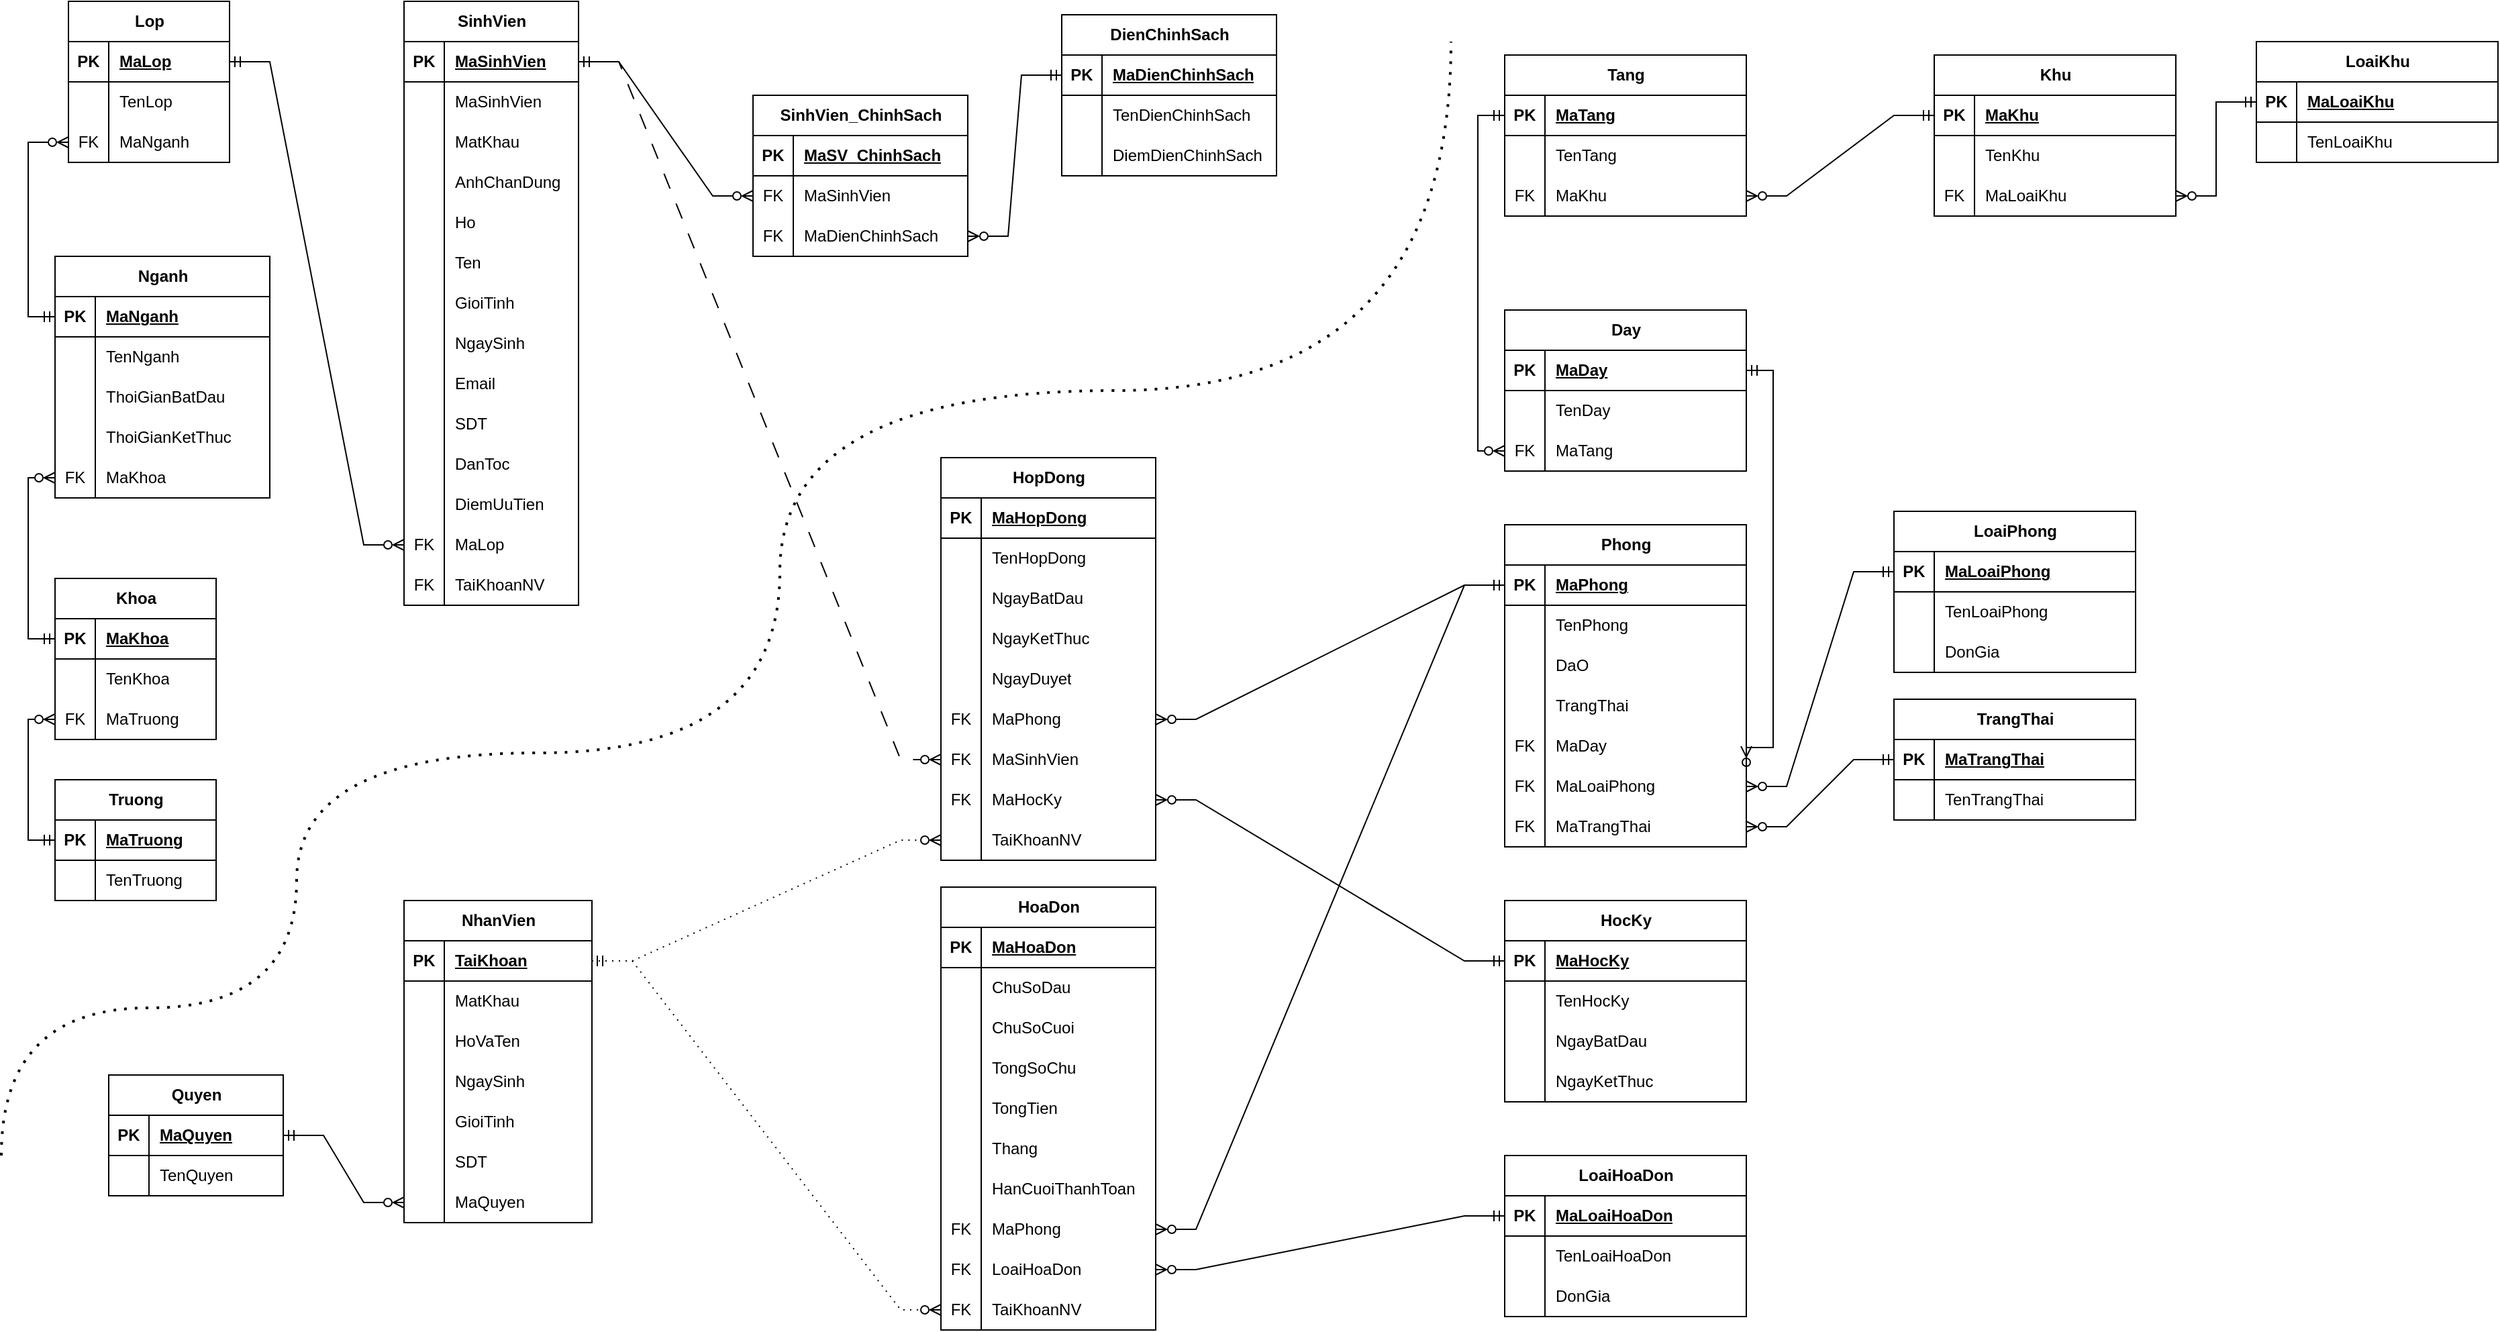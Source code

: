 <mxfile version="22.1.2" type="device">
  <diagram name="Page-1" id="NGoA9Q3mKW5ma4Yjql0Q">
    <mxGraphModel dx="2801" dy="2105" grid="1" gridSize="10" guides="1" tooltips="1" connect="1" arrows="1" fold="1" page="1" pageScale="1" pageWidth="850" pageHeight="1100" math="0" shadow="0">
      <root>
        <mxCell id="0" />
        <mxCell id="1" parent="0" />
        <mxCell id="8pi0NcRubk-EByAuQ9ci-1" value="SinhVien" style="shape=table;startSize=30;container=1;collapsible=1;childLayout=tableLayout;fixedRows=1;rowLines=0;fontStyle=1;align=center;resizeLast=1;html=1;" parent="1" vertex="1">
          <mxGeometry x="-260" y="-30" width="130" height="450" as="geometry" />
        </mxCell>
        <mxCell id="8pi0NcRubk-EByAuQ9ci-2" value="" style="shape=tableRow;horizontal=0;startSize=0;swimlaneHead=0;swimlaneBody=0;fillColor=none;collapsible=0;dropTarget=0;points=[[0,0.5],[1,0.5]];portConstraint=eastwest;top=0;left=0;right=0;bottom=1;" parent="8pi0NcRubk-EByAuQ9ci-1" vertex="1">
          <mxGeometry y="30" width="130" height="30" as="geometry" />
        </mxCell>
        <mxCell id="8pi0NcRubk-EByAuQ9ci-3" value="PK" style="shape=partialRectangle;connectable=0;fillColor=none;top=0;left=0;bottom=0;right=0;fontStyle=1;overflow=hidden;whiteSpace=wrap;html=1;" parent="8pi0NcRubk-EByAuQ9ci-2" vertex="1">
          <mxGeometry width="30" height="30" as="geometry">
            <mxRectangle width="30" height="30" as="alternateBounds" />
          </mxGeometry>
        </mxCell>
        <mxCell id="8pi0NcRubk-EByAuQ9ci-4" value="MaSinhVien" style="shape=partialRectangle;connectable=0;fillColor=none;top=0;left=0;bottom=0;right=0;align=left;spacingLeft=6;fontStyle=5;overflow=hidden;whiteSpace=wrap;html=1;" parent="8pi0NcRubk-EByAuQ9ci-2" vertex="1">
          <mxGeometry x="30" width="100" height="30" as="geometry">
            <mxRectangle width="100" height="30" as="alternateBounds" />
          </mxGeometry>
        </mxCell>
        <mxCell id="ks2Uuf_ObVoHoWPeJOBZ-61" value="" style="shape=tableRow;horizontal=0;startSize=0;swimlaneHead=0;swimlaneBody=0;fillColor=none;collapsible=0;dropTarget=0;points=[[0,0.5],[1,0.5]];portConstraint=eastwest;top=0;left=0;right=0;bottom=0;" parent="8pi0NcRubk-EByAuQ9ci-1" vertex="1">
          <mxGeometry y="60" width="130" height="30" as="geometry" />
        </mxCell>
        <mxCell id="ks2Uuf_ObVoHoWPeJOBZ-62" value="" style="shape=partialRectangle;connectable=0;fillColor=none;top=0;left=0;bottom=0;right=0;editable=1;overflow=hidden;whiteSpace=wrap;html=1;" parent="ks2Uuf_ObVoHoWPeJOBZ-61" vertex="1">
          <mxGeometry width="30" height="30" as="geometry">
            <mxRectangle width="30" height="30" as="alternateBounds" />
          </mxGeometry>
        </mxCell>
        <mxCell id="ks2Uuf_ObVoHoWPeJOBZ-63" value="MaSinhVien" style="shape=partialRectangle;connectable=0;fillColor=none;top=0;left=0;bottom=0;right=0;align=left;spacingLeft=6;overflow=hidden;whiteSpace=wrap;html=1;" parent="ks2Uuf_ObVoHoWPeJOBZ-61" vertex="1">
          <mxGeometry x="30" width="100" height="30" as="geometry">
            <mxRectangle width="100" height="30" as="alternateBounds" />
          </mxGeometry>
        </mxCell>
        <mxCell id="ks2Uuf_ObVoHoWPeJOBZ-130" value="" style="shape=tableRow;horizontal=0;startSize=0;swimlaneHead=0;swimlaneBody=0;fillColor=none;collapsible=0;dropTarget=0;points=[[0,0.5],[1,0.5]];portConstraint=eastwest;top=0;left=0;right=0;bottom=0;" parent="8pi0NcRubk-EByAuQ9ci-1" vertex="1">
          <mxGeometry y="90" width="130" height="30" as="geometry" />
        </mxCell>
        <mxCell id="ks2Uuf_ObVoHoWPeJOBZ-131" value="" style="shape=partialRectangle;connectable=0;fillColor=none;top=0;left=0;bottom=0;right=0;editable=1;overflow=hidden;whiteSpace=wrap;html=1;" parent="ks2Uuf_ObVoHoWPeJOBZ-130" vertex="1">
          <mxGeometry width="30" height="30" as="geometry">
            <mxRectangle width="30" height="30" as="alternateBounds" />
          </mxGeometry>
        </mxCell>
        <mxCell id="ks2Uuf_ObVoHoWPeJOBZ-132" value="MatKhau" style="shape=partialRectangle;connectable=0;fillColor=none;top=0;left=0;bottom=0;right=0;align=left;spacingLeft=6;overflow=hidden;whiteSpace=wrap;html=1;" parent="ks2Uuf_ObVoHoWPeJOBZ-130" vertex="1">
          <mxGeometry x="30" width="100" height="30" as="geometry">
            <mxRectangle width="100" height="30" as="alternateBounds" />
          </mxGeometry>
        </mxCell>
        <mxCell id="PvwFtb231-YEojbcMisW-4" value="" style="shape=tableRow;horizontal=0;startSize=0;swimlaneHead=0;swimlaneBody=0;fillColor=none;collapsible=0;dropTarget=0;points=[[0,0.5],[1,0.5]];portConstraint=eastwest;top=0;left=0;right=0;bottom=0;" parent="8pi0NcRubk-EByAuQ9ci-1" vertex="1">
          <mxGeometry y="120" width="130" height="30" as="geometry" />
        </mxCell>
        <mxCell id="PvwFtb231-YEojbcMisW-5" value="" style="shape=partialRectangle;connectable=0;fillColor=none;top=0;left=0;bottom=0;right=0;editable=1;overflow=hidden;whiteSpace=wrap;html=1;" parent="PvwFtb231-YEojbcMisW-4" vertex="1">
          <mxGeometry width="30" height="30" as="geometry">
            <mxRectangle width="30" height="30" as="alternateBounds" />
          </mxGeometry>
        </mxCell>
        <mxCell id="PvwFtb231-YEojbcMisW-6" value="AnhChanDung" style="shape=partialRectangle;connectable=0;fillColor=none;top=0;left=0;bottom=0;right=0;align=left;spacingLeft=6;overflow=hidden;whiteSpace=wrap;html=1;" parent="PvwFtb231-YEojbcMisW-4" vertex="1">
          <mxGeometry x="30" width="100" height="30" as="geometry">
            <mxRectangle width="100" height="30" as="alternateBounds" />
          </mxGeometry>
        </mxCell>
        <mxCell id="8pi0NcRubk-EByAuQ9ci-5" value="" style="shape=tableRow;horizontal=0;startSize=0;swimlaneHead=0;swimlaneBody=0;fillColor=none;collapsible=0;dropTarget=0;points=[[0,0.5],[1,0.5]];portConstraint=eastwest;top=0;left=0;right=0;bottom=0;" parent="8pi0NcRubk-EByAuQ9ci-1" vertex="1">
          <mxGeometry y="150" width="130" height="30" as="geometry" />
        </mxCell>
        <mxCell id="8pi0NcRubk-EByAuQ9ci-6" value="" style="shape=partialRectangle;connectable=0;fillColor=none;top=0;left=0;bottom=0;right=0;editable=1;overflow=hidden;whiteSpace=wrap;html=1;" parent="8pi0NcRubk-EByAuQ9ci-5" vertex="1">
          <mxGeometry width="30" height="30" as="geometry">
            <mxRectangle width="30" height="30" as="alternateBounds" />
          </mxGeometry>
        </mxCell>
        <mxCell id="8pi0NcRubk-EByAuQ9ci-7" value="Ho" style="shape=partialRectangle;connectable=0;fillColor=none;top=0;left=0;bottom=0;right=0;align=left;spacingLeft=6;overflow=hidden;whiteSpace=wrap;html=1;" parent="8pi0NcRubk-EByAuQ9ci-5" vertex="1">
          <mxGeometry x="30" width="100" height="30" as="geometry">
            <mxRectangle width="100" height="30" as="alternateBounds" />
          </mxGeometry>
        </mxCell>
        <mxCell id="PvwFtb231-YEojbcMisW-7" value="" style="shape=tableRow;horizontal=0;startSize=0;swimlaneHead=0;swimlaneBody=0;fillColor=none;collapsible=0;dropTarget=0;points=[[0,0.5],[1,0.5]];portConstraint=eastwest;top=0;left=0;right=0;bottom=0;" parent="8pi0NcRubk-EByAuQ9ci-1" vertex="1">
          <mxGeometry y="180" width="130" height="30" as="geometry" />
        </mxCell>
        <mxCell id="PvwFtb231-YEojbcMisW-8" value="" style="shape=partialRectangle;connectable=0;fillColor=none;top=0;left=0;bottom=0;right=0;editable=1;overflow=hidden;whiteSpace=wrap;html=1;" parent="PvwFtb231-YEojbcMisW-7" vertex="1">
          <mxGeometry width="30" height="30" as="geometry">
            <mxRectangle width="30" height="30" as="alternateBounds" />
          </mxGeometry>
        </mxCell>
        <mxCell id="PvwFtb231-YEojbcMisW-9" value="Ten" style="shape=partialRectangle;connectable=0;fillColor=none;top=0;left=0;bottom=0;right=0;align=left;spacingLeft=6;overflow=hidden;whiteSpace=wrap;html=1;" parent="PvwFtb231-YEojbcMisW-7" vertex="1">
          <mxGeometry x="30" width="100" height="30" as="geometry">
            <mxRectangle width="100" height="30" as="alternateBounds" />
          </mxGeometry>
        </mxCell>
        <mxCell id="8pi0NcRubk-EByAuQ9ci-11" value="" style="shape=tableRow;horizontal=0;startSize=0;swimlaneHead=0;swimlaneBody=0;fillColor=none;collapsible=0;dropTarget=0;points=[[0,0.5],[1,0.5]];portConstraint=eastwest;top=0;left=0;right=0;bottom=0;" parent="8pi0NcRubk-EByAuQ9ci-1" vertex="1">
          <mxGeometry y="210" width="130" height="30" as="geometry" />
        </mxCell>
        <mxCell id="8pi0NcRubk-EByAuQ9ci-12" value="" style="shape=partialRectangle;connectable=0;fillColor=none;top=0;left=0;bottom=0;right=0;editable=1;overflow=hidden;whiteSpace=wrap;html=1;" parent="8pi0NcRubk-EByAuQ9ci-11" vertex="1">
          <mxGeometry width="30" height="30" as="geometry">
            <mxRectangle width="30" height="30" as="alternateBounds" />
          </mxGeometry>
        </mxCell>
        <mxCell id="8pi0NcRubk-EByAuQ9ci-13" value="GioiTinh" style="shape=partialRectangle;connectable=0;fillColor=none;top=0;left=0;bottom=0;right=0;align=left;spacingLeft=6;overflow=hidden;whiteSpace=wrap;html=1;" parent="8pi0NcRubk-EByAuQ9ci-11" vertex="1">
          <mxGeometry x="30" width="100" height="30" as="geometry">
            <mxRectangle width="100" height="30" as="alternateBounds" />
          </mxGeometry>
        </mxCell>
        <mxCell id="8pi0NcRubk-EByAuQ9ci-8" value="" style="shape=tableRow;horizontal=0;startSize=0;swimlaneHead=0;swimlaneBody=0;fillColor=none;collapsible=0;dropTarget=0;points=[[0,0.5],[1,0.5]];portConstraint=eastwest;top=0;left=0;right=0;bottom=0;" parent="8pi0NcRubk-EByAuQ9ci-1" vertex="1">
          <mxGeometry y="240" width="130" height="30" as="geometry" />
        </mxCell>
        <mxCell id="8pi0NcRubk-EByAuQ9ci-9" value="" style="shape=partialRectangle;connectable=0;fillColor=none;top=0;left=0;bottom=0;right=0;editable=1;overflow=hidden;whiteSpace=wrap;html=1;" parent="8pi0NcRubk-EByAuQ9ci-8" vertex="1">
          <mxGeometry width="30" height="30" as="geometry">
            <mxRectangle width="30" height="30" as="alternateBounds" />
          </mxGeometry>
        </mxCell>
        <mxCell id="8pi0NcRubk-EByAuQ9ci-10" value="NgaySinh" style="shape=partialRectangle;connectable=0;fillColor=none;top=0;left=0;bottom=0;right=0;align=left;spacingLeft=6;overflow=hidden;whiteSpace=wrap;html=1;" parent="8pi0NcRubk-EByAuQ9ci-8" vertex="1">
          <mxGeometry x="30" width="100" height="30" as="geometry">
            <mxRectangle width="100" height="30" as="alternateBounds" />
          </mxGeometry>
        </mxCell>
        <mxCell id="PvwFtb231-YEojbcMisW-10" value="" style="shape=tableRow;horizontal=0;startSize=0;swimlaneHead=0;swimlaneBody=0;fillColor=none;collapsible=0;dropTarget=0;points=[[0,0.5],[1,0.5]];portConstraint=eastwest;top=0;left=0;right=0;bottom=0;" parent="8pi0NcRubk-EByAuQ9ci-1" vertex="1">
          <mxGeometry y="270" width="130" height="30" as="geometry" />
        </mxCell>
        <mxCell id="PvwFtb231-YEojbcMisW-11" value="" style="shape=partialRectangle;connectable=0;fillColor=none;top=0;left=0;bottom=0;right=0;editable=1;overflow=hidden;whiteSpace=wrap;html=1;" parent="PvwFtb231-YEojbcMisW-10" vertex="1">
          <mxGeometry width="30" height="30" as="geometry">
            <mxRectangle width="30" height="30" as="alternateBounds" />
          </mxGeometry>
        </mxCell>
        <mxCell id="PvwFtb231-YEojbcMisW-12" value="Email" style="shape=partialRectangle;connectable=0;fillColor=none;top=0;left=0;bottom=0;right=0;align=left;spacingLeft=6;overflow=hidden;whiteSpace=wrap;html=1;" parent="PvwFtb231-YEojbcMisW-10" vertex="1">
          <mxGeometry x="30" width="100" height="30" as="geometry">
            <mxRectangle width="100" height="30" as="alternateBounds" />
          </mxGeometry>
        </mxCell>
        <mxCell id="8pi0NcRubk-EByAuQ9ci-14" value="" style="shape=tableRow;horizontal=0;startSize=0;swimlaneHead=0;swimlaneBody=0;fillColor=none;collapsible=0;dropTarget=0;points=[[0,0.5],[1,0.5]];portConstraint=eastwest;top=0;left=0;right=0;bottom=0;" parent="8pi0NcRubk-EByAuQ9ci-1" vertex="1">
          <mxGeometry y="300" width="130" height="30" as="geometry" />
        </mxCell>
        <mxCell id="8pi0NcRubk-EByAuQ9ci-15" value="" style="shape=partialRectangle;connectable=0;fillColor=none;top=0;left=0;bottom=0;right=0;editable=1;overflow=hidden;whiteSpace=wrap;html=1;" parent="8pi0NcRubk-EByAuQ9ci-14" vertex="1">
          <mxGeometry width="30" height="30" as="geometry">
            <mxRectangle width="30" height="30" as="alternateBounds" />
          </mxGeometry>
        </mxCell>
        <mxCell id="8pi0NcRubk-EByAuQ9ci-16" value="SDT" style="shape=partialRectangle;connectable=0;fillColor=none;top=0;left=0;bottom=0;right=0;align=left;spacingLeft=6;overflow=hidden;whiteSpace=wrap;html=1;" parent="8pi0NcRubk-EByAuQ9ci-14" vertex="1">
          <mxGeometry x="30" width="100" height="30" as="geometry">
            <mxRectangle width="100" height="30" as="alternateBounds" />
          </mxGeometry>
        </mxCell>
        <mxCell id="ks2Uuf_ObVoHoWPeJOBZ-139" value="" style="shape=tableRow;horizontal=0;startSize=0;swimlaneHead=0;swimlaneBody=0;fillColor=none;collapsible=0;dropTarget=0;points=[[0,0.5],[1,0.5]];portConstraint=eastwest;top=0;left=0;right=0;bottom=0;" parent="8pi0NcRubk-EByAuQ9ci-1" vertex="1">
          <mxGeometry y="330" width="130" height="30" as="geometry" />
        </mxCell>
        <mxCell id="ks2Uuf_ObVoHoWPeJOBZ-140" value="" style="shape=partialRectangle;connectable=0;fillColor=none;top=0;left=0;bottom=0;right=0;editable=1;overflow=hidden;whiteSpace=wrap;html=1;" parent="ks2Uuf_ObVoHoWPeJOBZ-139" vertex="1">
          <mxGeometry width="30" height="30" as="geometry">
            <mxRectangle width="30" height="30" as="alternateBounds" />
          </mxGeometry>
        </mxCell>
        <mxCell id="ks2Uuf_ObVoHoWPeJOBZ-141" value="DanToc" style="shape=partialRectangle;connectable=0;fillColor=none;top=0;left=0;bottom=0;right=0;align=left;spacingLeft=6;overflow=hidden;whiteSpace=wrap;html=1;" parent="ks2Uuf_ObVoHoWPeJOBZ-139" vertex="1">
          <mxGeometry x="30" width="100" height="30" as="geometry">
            <mxRectangle width="100" height="30" as="alternateBounds" />
          </mxGeometry>
        </mxCell>
        <mxCell id="ks2Uuf_ObVoHoWPeJOBZ-133" value="" style="shape=tableRow;horizontal=0;startSize=0;swimlaneHead=0;swimlaneBody=0;fillColor=none;collapsible=0;dropTarget=0;points=[[0,0.5],[1,0.5]];portConstraint=eastwest;top=0;left=0;right=0;bottom=0;" parent="8pi0NcRubk-EByAuQ9ci-1" vertex="1">
          <mxGeometry y="360" width="130" height="30" as="geometry" />
        </mxCell>
        <mxCell id="ks2Uuf_ObVoHoWPeJOBZ-134" value="" style="shape=partialRectangle;connectable=0;fillColor=none;top=0;left=0;bottom=0;right=0;editable=1;overflow=hidden;whiteSpace=wrap;html=1;" parent="ks2Uuf_ObVoHoWPeJOBZ-133" vertex="1">
          <mxGeometry width="30" height="30" as="geometry">
            <mxRectangle width="30" height="30" as="alternateBounds" />
          </mxGeometry>
        </mxCell>
        <mxCell id="ks2Uuf_ObVoHoWPeJOBZ-135" value="DiemUuTien" style="shape=partialRectangle;connectable=0;fillColor=none;top=0;left=0;bottom=0;right=0;align=left;spacingLeft=6;overflow=hidden;whiteSpace=wrap;html=1;" parent="ks2Uuf_ObVoHoWPeJOBZ-133" vertex="1">
          <mxGeometry x="30" width="100" height="30" as="geometry">
            <mxRectangle width="100" height="30" as="alternateBounds" />
          </mxGeometry>
        </mxCell>
        <mxCell id="ks2Uuf_ObVoHoWPeJOBZ-220" value="" style="shape=tableRow;horizontal=0;startSize=0;swimlaneHead=0;swimlaneBody=0;fillColor=none;collapsible=0;dropTarget=0;points=[[0,0.5],[1,0.5]];portConstraint=eastwest;top=0;left=0;right=0;bottom=0;" parent="8pi0NcRubk-EByAuQ9ci-1" vertex="1">
          <mxGeometry y="390" width="130" height="30" as="geometry" />
        </mxCell>
        <mxCell id="ks2Uuf_ObVoHoWPeJOBZ-221" value="FK" style="shape=partialRectangle;connectable=0;fillColor=none;top=0;left=0;bottom=0;right=0;editable=1;overflow=hidden;whiteSpace=wrap;html=1;" parent="ks2Uuf_ObVoHoWPeJOBZ-220" vertex="1">
          <mxGeometry width="30" height="30" as="geometry">
            <mxRectangle width="30" height="30" as="alternateBounds" />
          </mxGeometry>
        </mxCell>
        <mxCell id="ks2Uuf_ObVoHoWPeJOBZ-222" value="MaLop" style="shape=partialRectangle;connectable=0;fillColor=none;top=0;left=0;bottom=0;right=0;align=left;spacingLeft=6;overflow=hidden;whiteSpace=wrap;html=1;" parent="ks2Uuf_ObVoHoWPeJOBZ-220" vertex="1">
          <mxGeometry x="30" width="100" height="30" as="geometry">
            <mxRectangle width="100" height="30" as="alternateBounds" />
          </mxGeometry>
        </mxCell>
        <mxCell id="ks2Uuf_ObVoHoWPeJOBZ-258" value="" style="shape=tableRow;horizontal=0;startSize=0;swimlaneHead=0;swimlaneBody=0;fillColor=none;collapsible=0;dropTarget=0;points=[[0,0.5],[1,0.5]];portConstraint=eastwest;top=0;left=0;right=0;bottom=0;" parent="8pi0NcRubk-EByAuQ9ci-1" vertex="1">
          <mxGeometry y="420" width="130" height="30" as="geometry" />
        </mxCell>
        <mxCell id="ks2Uuf_ObVoHoWPeJOBZ-259" value="FK" style="shape=partialRectangle;connectable=0;fillColor=none;top=0;left=0;bottom=0;right=0;editable=1;overflow=hidden;whiteSpace=wrap;html=1;" parent="ks2Uuf_ObVoHoWPeJOBZ-258" vertex="1">
          <mxGeometry width="30" height="30" as="geometry">
            <mxRectangle width="30" height="30" as="alternateBounds" />
          </mxGeometry>
        </mxCell>
        <mxCell id="ks2Uuf_ObVoHoWPeJOBZ-260" value="TaiKhoanNV" style="shape=partialRectangle;connectable=0;fillColor=none;top=0;left=0;bottom=0;right=0;align=left;spacingLeft=6;overflow=hidden;whiteSpace=wrap;html=1;" parent="ks2Uuf_ObVoHoWPeJOBZ-258" vertex="1">
          <mxGeometry x="30" width="100" height="30" as="geometry">
            <mxRectangle width="100" height="30" as="alternateBounds" />
          </mxGeometry>
        </mxCell>
        <mxCell id="8pi0NcRubk-EByAuQ9ci-23" value="HocKy" style="shape=table;startSize=30;container=1;collapsible=1;childLayout=tableLayout;fixedRows=1;rowLines=0;fontStyle=1;align=center;resizeLast=1;html=1;" parent="1" vertex="1">
          <mxGeometry x="560" y="640" width="180" height="150" as="geometry" />
        </mxCell>
        <mxCell id="8pi0NcRubk-EByAuQ9ci-24" value="" style="shape=tableRow;horizontal=0;startSize=0;swimlaneHead=0;swimlaneBody=0;fillColor=none;collapsible=0;dropTarget=0;points=[[0,0.5],[1,0.5]];portConstraint=eastwest;top=0;left=0;right=0;bottom=1;" parent="8pi0NcRubk-EByAuQ9ci-23" vertex="1">
          <mxGeometry y="30" width="180" height="30" as="geometry" />
        </mxCell>
        <mxCell id="8pi0NcRubk-EByAuQ9ci-25" value="PK" style="shape=partialRectangle;connectable=0;fillColor=none;top=0;left=0;bottom=0;right=0;fontStyle=1;overflow=hidden;whiteSpace=wrap;html=1;" parent="8pi0NcRubk-EByAuQ9ci-24" vertex="1">
          <mxGeometry width="30" height="30" as="geometry">
            <mxRectangle width="30" height="30" as="alternateBounds" />
          </mxGeometry>
        </mxCell>
        <mxCell id="8pi0NcRubk-EByAuQ9ci-26" value="MaHocKy" style="shape=partialRectangle;connectable=0;fillColor=none;top=0;left=0;bottom=0;right=0;align=left;spacingLeft=6;fontStyle=5;overflow=hidden;whiteSpace=wrap;html=1;" parent="8pi0NcRubk-EByAuQ9ci-24" vertex="1">
          <mxGeometry x="30" width="150" height="30" as="geometry">
            <mxRectangle width="150" height="30" as="alternateBounds" />
          </mxGeometry>
        </mxCell>
        <mxCell id="8pi0NcRubk-EByAuQ9ci-27" value="" style="shape=tableRow;horizontal=0;startSize=0;swimlaneHead=0;swimlaneBody=0;fillColor=none;collapsible=0;dropTarget=0;points=[[0,0.5],[1,0.5]];portConstraint=eastwest;top=0;left=0;right=0;bottom=0;" parent="8pi0NcRubk-EByAuQ9ci-23" vertex="1">
          <mxGeometry y="60" width="180" height="30" as="geometry" />
        </mxCell>
        <mxCell id="8pi0NcRubk-EByAuQ9ci-28" value="" style="shape=partialRectangle;connectable=0;fillColor=none;top=0;left=0;bottom=0;right=0;editable=1;overflow=hidden;whiteSpace=wrap;html=1;" parent="8pi0NcRubk-EByAuQ9ci-27" vertex="1">
          <mxGeometry width="30" height="30" as="geometry">
            <mxRectangle width="30" height="30" as="alternateBounds" />
          </mxGeometry>
        </mxCell>
        <mxCell id="8pi0NcRubk-EByAuQ9ci-29" value="TenHocKy" style="shape=partialRectangle;connectable=0;fillColor=none;top=0;left=0;bottom=0;right=0;align=left;spacingLeft=6;overflow=hidden;whiteSpace=wrap;html=1;" parent="8pi0NcRubk-EByAuQ9ci-27" vertex="1">
          <mxGeometry x="30" width="150" height="30" as="geometry">
            <mxRectangle width="150" height="30" as="alternateBounds" />
          </mxGeometry>
        </mxCell>
        <mxCell id="8pi0NcRubk-EByAuQ9ci-30" value="" style="shape=tableRow;horizontal=0;startSize=0;swimlaneHead=0;swimlaneBody=0;fillColor=none;collapsible=0;dropTarget=0;points=[[0,0.5],[1,0.5]];portConstraint=eastwest;top=0;left=0;right=0;bottom=0;" parent="8pi0NcRubk-EByAuQ9ci-23" vertex="1">
          <mxGeometry y="90" width="180" height="30" as="geometry" />
        </mxCell>
        <mxCell id="8pi0NcRubk-EByAuQ9ci-31" value="" style="shape=partialRectangle;connectable=0;fillColor=none;top=0;left=0;bottom=0;right=0;editable=1;overflow=hidden;whiteSpace=wrap;html=1;" parent="8pi0NcRubk-EByAuQ9ci-30" vertex="1">
          <mxGeometry width="30" height="30" as="geometry">
            <mxRectangle width="30" height="30" as="alternateBounds" />
          </mxGeometry>
        </mxCell>
        <mxCell id="8pi0NcRubk-EByAuQ9ci-32" value="NgayBatDau" style="shape=partialRectangle;connectable=0;fillColor=none;top=0;left=0;bottom=0;right=0;align=left;spacingLeft=6;overflow=hidden;whiteSpace=wrap;html=1;" parent="8pi0NcRubk-EByAuQ9ci-30" vertex="1">
          <mxGeometry x="30" width="150" height="30" as="geometry">
            <mxRectangle width="150" height="30" as="alternateBounds" />
          </mxGeometry>
        </mxCell>
        <mxCell id="8pi0NcRubk-EByAuQ9ci-33" value="" style="shape=tableRow;horizontal=0;startSize=0;swimlaneHead=0;swimlaneBody=0;fillColor=none;collapsible=0;dropTarget=0;points=[[0,0.5],[1,0.5]];portConstraint=eastwest;top=0;left=0;right=0;bottom=0;" parent="8pi0NcRubk-EByAuQ9ci-23" vertex="1">
          <mxGeometry y="120" width="180" height="30" as="geometry" />
        </mxCell>
        <mxCell id="8pi0NcRubk-EByAuQ9ci-34" value="" style="shape=partialRectangle;connectable=0;fillColor=none;top=0;left=0;bottom=0;right=0;editable=1;overflow=hidden;whiteSpace=wrap;html=1;" parent="8pi0NcRubk-EByAuQ9ci-33" vertex="1">
          <mxGeometry width="30" height="30" as="geometry">
            <mxRectangle width="30" height="30" as="alternateBounds" />
          </mxGeometry>
        </mxCell>
        <mxCell id="8pi0NcRubk-EByAuQ9ci-35" value="NgayKetThuc" style="shape=partialRectangle;connectable=0;fillColor=none;top=0;left=0;bottom=0;right=0;align=left;spacingLeft=6;overflow=hidden;whiteSpace=wrap;html=1;" parent="8pi0NcRubk-EByAuQ9ci-33" vertex="1">
          <mxGeometry x="30" width="150" height="30" as="geometry">
            <mxRectangle width="150" height="30" as="alternateBounds" />
          </mxGeometry>
        </mxCell>
        <mxCell id="8pi0NcRubk-EByAuQ9ci-39" value="Phong" style="shape=table;startSize=30;container=1;collapsible=1;childLayout=tableLayout;fixedRows=1;rowLines=0;fontStyle=1;align=center;resizeLast=1;html=1;" parent="1" vertex="1">
          <mxGeometry x="560" y="360" width="180" height="240" as="geometry" />
        </mxCell>
        <mxCell id="8pi0NcRubk-EByAuQ9ci-40" value="" style="shape=tableRow;horizontal=0;startSize=0;swimlaneHead=0;swimlaneBody=0;fillColor=none;collapsible=0;dropTarget=0;points=[[0,0.5],[1,0.5]];portConstraint=eastwest;top=0;left=0;right=0;bottom=1;" parent="8pi0NcRubk-EByAuQ9ci-39" vertex="1">
          <mxGeometry y="30" width="180" height="30" as="geometry" />
        </mxCell>
        <mxCell id="8pi0NcRubk-EByAuQ9ci-41" value="PK" style="shape=partialRectangle;connectable=0;fillColor=none;top=0;left=0;bottom=0;right=0;fontStyle=1;overflow=hidden;whiteSpace=wrap;html=1;" parent="8pi0NcRubk-EByAuQ9ci-40" vertex="1">
          <mxGeometry width="30" height="30" as="geometry">
            <mxRectangle width="30" height="30" as="alternateBounds" />
          </mxGeometry>
        </mxCell>
        <mxCell id="8pi0NcRubk-EByAuQ9ci-42" value="MaPhong" style="shape=partialRectangle;connectable=0;fillColor=none;top=0;left=0;bottom=0;right=0;align=left;spacingLeft=6;fontStyle=5;overflow=hidden;whiteSpace=wrap;html=1;" parent="8pi0NcRubk-EByAuQ9ci-40" vertex="1">
          <mxGeometry x="30" width="150" height="30" as="geometry">
            <mxRectangle width="150" height="30" as="alternateBounds" />
          </mxGeometry>
        </mxCell>
        <mxCell id="8pi0NcRubk-EByAuQ9ci-43" value="" style="shape=tableRow;horizontal=0;startSize=0;swimlaneHead=0;swimlaneBody=0;fillColor=none;collapsible=0;dropTarget=0;points=[[0,0.5],[1,0.5]];portConstraint=eastwest;top=0;left=0;right=0;bottom=0;" parent="8pi0NcRubk-EByAuQ9ci-39" vertex="1">
          <mxGeometry y="60" width="180" height="30" as="geometry" />
        </mxCell>
        <mxCell id="8pi0NcRubk-EByAuQ9ci-44" value="" style="shape=partialRectangle;connectable=0;fillColor=none;top=0;left=0;bottom=0;right=0;editable=1;overflow=hidden;whiteSpace=wrap;html=1;" parent="8pi0NcRubk-EByAuQ9ci-43" vertex="1">
          <mxGeometry width="30" height="30" as="geometry">
            <mxRectangle width="30" height="30" as="alternateBounds" />
          </mxGeometry>
        </mxCell>
        <mxCell id="8pi0NcRubk-EByAuQ9ci-45" value="TenPhong" style="shape=partialRectangle;connectable=0;fillColor=none;top=0;left=0;bottom=0;right=0;align=left;spacingLeft=6;overflow=hidden;whiteSpace=wrap;html=1;" parent="8pi0NcRubk-EByAuQ9ci-43" vertex="1">
          <mxGeometry x="30" width="150" height="30" as="geometry">
            <mxRectangle width="150" height="30" as="alternateBounds" />
          </mxGeometry>
        </mxCell>
        <mxCell id="8pi0NcRubk-EByAuQ9ci-46" value="" style="shape=tableRow;horizontal=0;startSize=0;swimlaneHead=0;swimlaneBody=0;fillColor=none;collapsible=0;dropTarget=0;points=[[0,0.5],[1,0.5]];portConstraint=eastwest;top=0;left=0;right=0;bottom=0;" parent="8pi0NcRubk-EByAuQ9ci-39" vertex="1">
          <mxGeometry y="90" width="180" height="30" as="geometry" />
        </mxCell>
        <mxCell id="8pi0NcRubk-EByAuQ9ci-47" value="" style="shape=partialRectangle;connectable=0;fillColor=none;top=0;left=0;bottom=0;right=0;editable=1;overflow=hidden;whiteSpace=wrap;html=1;" parent="8pi0NcRubk-EByAuQ9ci-46" vertex="1">
          <mxGeometry width="30" height="30" as="geometry">
            <mxRectangle width="30" height="30" as="alternateBounds" />
          </mxGeometry>
        </mxCell>
        <mxCell id="8pi0NcRubk-EByAuQ9ci-48" value="DaO" style="shape=partialRectangle;connectable=0;fillColor=none;top=0;left=0;bottom=0;right=0;align=left;spacingLeft=6;overflow=hidden;whiteSpace=wrap;html=1;" parent="8pi0NcRubk-EByAuQ9ci-46" vertex="1">
          <mxGeometry x="30" width="150" height="30" as="geometry">
            <mxRectangle width="150" height="30" as="alternateBounds" />
          </mxGeometry>
        </mxCell>
        <mxCell id="ks2Uuf_ObVoHoWPeJOBZ-18" value="" style="shape=tableRow;horizontal=0;startSize=0;swimlaneHead=0;swimlaneBody=0;fillColor=none;collapsible=0;dropTarget=0;points=[[0,0.5],[1,0.5]];portConstraint=eastwest;top=0;left=0;right=0;bottom=0;" parent="8pi0NcRubk-EByAuQ9ci-39" vertex="1">
          <mxGeometry y="120" width="180" height="30" as="geometry" />
        </mxCell>
        <mxCell id="ks2Uuf_ObVoHoWPeJOBZ-19" value="" style="shape=partialRectangle;connectable=0;fillColor=none;top=0;left=0;bottom=0;right=0;editable=1;overflow=hidden;whiteSpace=wrap;html=1;" parent="ks2Uuf_ObVoHoWPeJOBZ-18" vertex="1">
          <mxGeometry width="30" height="30" as="geometry">
            <mxRectangle width="30" height="30" as="alternateBounds" />
          </mxGeometry>
        </mxCell>
        <mxCell id="ks2Uuf_ObVoHoWPeJOBZ-20" value="TrangThai" style="shape=partialRectangle;connectable=0;fillColor=none;top=0;left=0;bottom=0;right=0;align=left;spacingLeft=6;overflow=hidden;whiteSpace=wrap;html=1;" parent="ks2Uuf_ObVoHoWPeJOBZ-18" vertex="1">
          <mxGeometry x="30" width="150" height="30" as="geometry">
            <mxRectangle width="150" height="30" as="alternateBounds" />
          </mxGeometry>
        </mxCell>
        <mxCell id="ks2Uuf_ObVoHoWPeJOBZ-31" value="" style="shape=tableRow;horizontal=0;startSize=0;swimlaneHead=0;swimlaneBody=0;fillColor=none;collapsible=0;dropTarget=0;points=[[0,0.5],[1,0.5]];portConstraint=eastwest;top=0;left=0;right=0;bottom=0;" parent="8pi0NcRubk-EByAuQ9ci-39" vertex="1">
          <mxGeometry y="150" width="180" height="30" as="geometry" />
        </mxCell>
        <mxCell id="ks2Uuf_ObVoHoWPeJOBZ-32" value="FK" style="shape=partialRectangle;connectable=0;fillColor=none;top=0;left=0;bottom=0;right=0;editable=1;overflow=hidden;whiteSpace=wrap;html=1;" parent="ks2Uuf_ObVoHoWPeJOBZ-31" vertex="1">
          <mxGeometry width="30" height="30" as="geometry">
            <mxRectangle width="30" height="30" as="alternateBounds" />
          </mxGeometry>
        </mxCell>
        <mxCell id="ks2Uuf_ObVoHoWPeJOBZ-33" value="MaDay" style="shape=partialRectangle;connectable=0;fillColor=none;top=0;left=0;bottom=0;right=0;align=left;spacingLeft=6;overflow=hidden;whiteSpace=wrap;html=1;" parent="ks2Uuf_ObVoHoWPeJOBZ-31" vertex="1">
          <mxGeometry x="30" width="150" height="30" as="geometry">
            <mxRectangle width="150" height="30" as="alternateBounds" />
          </mxGeometry>
        </mxCell>
        <mxCell id="8pi0NcRubk-EByAuQ9ci-52" value="" style="shape=tableRow;horizontal=0;startSize=0;swimlaneHead=0;swimlaneBody=0;fillColor=none;collapsible=0;dropTarget=0;points=[[0,0.5],[1,0.5]];portConstraint=eastwest;top=0;left=0;right=0;bottom=0;" parent="8pi0NcRubk-EByAuQ9ci-39" vertex="1">
          <mxGeometry y="180" width="180" height="30" as="geometry" />
        </mxCell>
        <mxCell id="8pi0NcRubk-EByAuQ9ci-53" value="FK" style="shape=partialRectangle;connectable=0;fillColor=none;top=0;left=0;bottom=0;right=0;editable=1;overflow=hidden;whiteSpace=wrap;html=1;" parent="8pi0NcRubk-EByAuQ9ci-52" vertex="1">
          <mxGeometry width="30" height="30" as="geometry">
            <mxRectangle width="30" height="30" as="alternateBounds" />
          </mxGeometry>
        </mxCell>
        <mxCell id="8pi0NcRubk-EByAuQ9ci-54" value="MaLoaiPhong" style="shape=partialRectangle;connectable=0;fillColor=none;top=0;left=0;bottom=0;right=0;align=left;spacingLeft=6;overflow=hidden;whiteSpace=wrap;html=1;" parent="8pi0NcRubk-EByAuQ9ci-52" vertex="1">
          <mxGeometry x="30" width="150" height="30" as="geometry">
            <mxRectangle width="150" height="30" as="alternateBounds" />
          </mxGeometry>
        </mxCell>
        <mxCell id="ks2Uuf_ObVoHoWPeJOBZ-28" value="" style="shape=tableRow;horizontal=0;startSize=0;swimlaneHead=0;swimlaneBody=0;fillColor=none;collapsible=0;dropTarget=0;points=[[0,0.5],[1,0.5]];portConstraint=eastwest;top=0;left=0;right=0;bottom=0;" parent="8pi0NcRubk-EByAuQ9ci-39" vertex="1">
          <mxGeometry y="210" width="180" height="30" as="geometry" />
        </mxCell>
        <mxCell id="ks2Uuf_ObVoHoWPeJOBZ-29" value="FK" style="shape=partialRectangle;connectable=0;fillColor=none;top=0;left=0;bottom=0;right=0;editable=1;overflow=hidden;whiteSpace=wrap;html=1;" parent="ks2Uuf_ObVoHoWPeJOBZ-28" vertex="1">
          <mxGeometry width="30" height="30" as="geometry">
            <mxRectangle width="30" height="30" as="alternateBounds" />
          </mxGeometry>
        </mxCell>
        <mxCell id="ks2Uuf_ObVoHoWPeJOBZ-30" value="MaTrangThai" style="shape=partialRectangle;connectable=0;fillColor=none;top=0;left=0;bottom=0;right=0;align=left;spacingLeft=6;overflow=hidden;whiteSpace=wrap;html=1;" parent="ks2Uuf_ObVoHoWPeJOBZ-28" vertex="1">
          <mxGeometry x="30" width="150" height="30" as="geometry">
            <mxRectangle width="150" height="30" as="alternateBounds" />
          </mxGeometry>
        </mxCell>
        <mxCell id="8pi0NcRubk-EByAuQ9ci-55" value="Tang" style="shape=table;startSize=30;container=1;collapsible=1;childLayout=tableLayout;fixedRows=1;rowLines=0;fontStyle=1;align=center;resizeLast=1;html=1;" parent="1" vertex="1">
          <mxGeometry x="560" y="10" width="180" height="120" as="geometry" />
        </mxCell>
        <mxCell id="8pi0NcRubk-EByAuQ9ci-56" value="" style="shape=tableRow;horizontal=0;startSize=0;swimlaneHead=0;swimlaneBody=0;fillColor=none;collapsible=0;dropTarget=0;points=[[0,0.5],[1,0.5]];portConstraint=eastwest;top=0;left=0;right=0;bottom=1;" parent="8pi0NcRubk-EByAuQ9ci-55" vertex="1">
          <mxGeometry y="30" width="180" height="30" as="geometry" />
        </mxCell>
        <mxCell id="8pi0NcRubk-EByAuQ9ci-57" value="PK" style="shape=partialRectangle;connectable=0;fillColor=none;top=0;left=0;bottom=0;right=0;fontStyle=1;overflow=hidden;whiteSpace=wrap;html=1;" parent="8pi0NcRubk-EByAuQ9ci-56" vertex="1">
          <mxGeometry width="30" height="30" as="geometry">
            <mxRectangle width="30" height="30" as="alternateBounds" />
          </mxGeometry>
        </mxCell>
        <mxCell id="8pi0NcRubk-EByAuQ9ci-58" value="MaTang" style="shape=partialRectangle;connectable=0;fillColor=none;top=0;left=0;bottom=0;right=0;align=left;spacingLeft=6;fontStyle=5;overflow=hidden;whiteSpace=wrap;html=1;" parent="8pi0NcRubk-EByAuQ9ci-56" vertex="1">
          <mxGeometry x="30" width="150" height="30" as="geometry">
            <mxRectangle width="150" height="30" as="alternateBounds" />
          </mxGeometry>
        </mxCell>
        <mxCell id="8pi0NcRubk-EByAuQ9ci-59" value="" style="shape=tableRow;horizontal=0;startSize=0;swimlaneHead=0;swimlaneBody=0;fillColor=none;collapsible=0;dropTarget=0;points=[[0,0.5],[1,0.5]];portConstraint=eastwest;top=0;left=0;right=0;bottom=0;" parent="8pi0NcRubk-EByAuQ9ci-55" vertex="1">
          <mxGeometry y="60" width="180" height="30" as="geometry" />
        </mxCell>
        <mxCell id="8pi0NcRubk-EByAuQ9ci-60" value="" style="shape=partialRectangle;connectable=0;fillColor=none;top=0;left=0;bottom=0;right=0;editable=1;overflow=hidden;whiteSpace=wrap;html=1;" parent="8pi0NcRubk-EByAuQ9ci-59" vertex="1">
          <mxGeometry width="30" height="30" as="geometry">
            <mxRectangle width="30" height="30" as="alternateBounds" />
          </mxGeometry>
        </mxCell>
        <mxCell id="8pi0NcRubk-EByAuQ9ci-61" value="TenTang" style="shape=partialRectangle;connectable=0;fillColor=none;top=0;left=0;bottom=0;right=0;align=left;spacingLeft=6;overflow=hidden;whiteSpace=wrap;html=1;" parent="8pi0NcRubk-EByAuQ9ci-59" vertex="1">
          <mxGeometry x="30" width="150" height="30" as="geometry">
            <mxRectangle width="150" height="30" as="alternateBounds" />
          </mxGeometry>
        </mxCell>
        <mxCell id="ks2Uuf_ObVoHoWPeJOBZ-37" value="" style="shape=tableRow;horizontal=0;startSize=0;swimlaneHead=0;swimlaneBody=0;fillColor=none;collapsible=0;dropTarget=0;points=[[0,0.5],[1,0.5]];portConstraint=eastwest;top=0;left=0;right=0;bottom=0;" parent="8pi0NcRubk-EByAuQ9ci-55" vertex="1">
          <mxGeometry y="90" width="180" height="30" as="geometry" />
        </mxCell>
        <mxCell id="ks2Uuf_ObVoHoWPeJOBZ-38" value="FK" style="shape=partialRectangle;connectable=0;fillColor=none;top=0;left=0;bottom=0;right=0;editable=1;overflow=hidden;whiteSpace=wrap;html=1;" parent="ks2Uuf_ObVoHoWPeJOBZ-37" vertex="1">
          <mxGeometry width="30" height="30" as="geometry">
            <mxRectangle width="30" height="30" as="alternateBounds" />
          </mxGeometry>
        </mxCell>
        <mxCell id="ks2Uuf_ObVoHoWPeJOBZ-39" value="MaKhu" style="shape=partialRectangle;connectable=0;fillColor=none;top=0;left=0;bottom=0;right=0;align=left;spacingLeft=6;overflow=hidden;whiteSpace=wrap;html=1;" parent="ks2Uuf_ObVoHoWPeJOBZ-37" vertex="1">
          <mxGeometry x="30" width="150" height="30" as="geometry">
            <mxRectangle width="150" height="30" as="alternateBounds" />
          </mxGeometry>
        </mxCell>
        <mxCell id="8pi0NcRubk-EByAuQ9ci-87" value="LoaiPhong" style="shape=table;startSize=30;container=1;collapsible=1;childLayout=tableLayout;fixedRows=1;rowLines=0;fontStyle=1;align=center;resizeLast=1;html=1;" parent="1" vertex="1">
          <mxGeometry x="850" y="350" width="180" height="120" as="geometry" />
        </mxCell>
        <mxCell id="8pi0NcRubk-EByAuQ9ci-88" value="" style="shape=tableRow;horizontal=0;startSize=0;swimlaneHead=0;swimlaneBody=0;fillColor=none;collapsible=0;dropTarget=0;points=[[0,0.5],[1,0.5]];portConstraint=eastwest;top=0;left=0;right=0;bottom=1;" parent="8pi0NcRubk-EByAuQ9ci-87" vertex="1">
          <mxGeometry y="30" width="180" height="30" as="geometry" />
        </mxCell>
        <mxCell id="8pi0NcRubk-EByAuQ9ci-89" value="PK" style="shape=partialRectangle;connectable=0;fillColor=none;top=0;left=0;bottom=0;right=0;fontStyle=1;overflow=hidden;whiteSpace=wrap;html=1;" parent="8pi0NcRubk-EByAuQ9ci-88" vertex="1">
          <mxGeometry width="30" height="30" as="geometry">
            <mxRectangle width="30" height="30" as="alternateBounds" />
          </mxGeometry>
        </mxCell>
        <mxCell id="8pi0NcRubk-EByAuQ9ci-90" value="MaLoaiPhong" style="shape=partialRectangle;connectable=0;fillColor=none;top=0;left=0;bottom=0;right=0;align=left;spacingLeft=6;fontStyle=5;overflow=hidden;whiteSpace=wrap;html=1;" parent="8pi0NcRubk-EByAuQ9ci-88" vertex="1">
          <mxGeometry x="30" width="150" height="30" as="geometry">
            <mxRectangle width="150" height="30" as="alternateBounds" />
          </mxGeometry>
        </mxCell>
        <mxCell id="8pi0NcRubk-EByAuQ9ci-91" value="" style="shape=tableRow;horizontal=0;startSize=0;swimlaneHead=0;swimlaneBody=0;fillColor=none;collapsible=0;dropTarget=0;points=[[0,0.5],[1,0.5]];portConstraint=eastwest;top=0;left=0;right=0;bottom=0;" parent="8pi0NcRubk-EByAuQ9ci-87" vertex="1">
          <mxGeometry y="60" width="180" height="30" as="geometry" />
        </mxCell>
        <mxCell id="8pi0NcRubk-EByAuQ9ci-92" value="" style="shape=partialRectangle;connectable=0;fillColor=none;top=0;left=0;bottom=0;right=0;editable=1;overflow=hidden;whiteSpace=wrap;html=1;" parent="8pi0NcRubk-EByAuQ9ci-91" vertex="1">
          <mxGeometry width="30" height="30" as="geometry">
            <mxRectangle width="30" height="30" as="alternateBounds" />
          </mxGeometry>
        </mxCell>
        <mxCell id="8pi0NcRubk-EByAuQ9ci-93" value="TenLoaiPhong" style="shape=partialRectangle;connectable=0;fillColor=none;top=0;left=0;bottom=0;right=0;align=left;spacingLeft=6;overflow=hidden;whiteSpace=wrap;html=1;" parent="8pi0NcRubk-EByAuQ9ci-91" vertex="1">
          <mxGeometry x="30" width="150" height="30" as="geometry">
            <mxRectangle width="150" height="30" as="alternateBounds" />
          </mxGeometry>
        </mxCell>
        <mxCell id="ks2Uuf_ObVoHoWPeJOBZ-58" value="" style="shape=tableRow;horizontal=0;startSize=0;swimlaneHead=0;swimlaneBody=0;fillColor=none;collapsible=0;dropTarget=0;points=[[0,0.5],[1,0.5]];portConstraint=eastwest;top=0;left=0;right=0;bottom=0;" parent="8pi0NcRubk-EByAuQ9ci-87" vertex="1">
          <mxGeometry y="90" width="180" height="30" as="geometry" />
        </mxCell>
        <mxCell id="ks2Uuf_ObVoHoWPeJOBZ-59" value="" style="shape=partialRectangle;connectable=0;fillColor=none;top=0;left=0;bottom=0;right=0;editable=1;overflow=hidden;whiteSpace=wrap;html=1;" parent="ks2Uuf_ObVoHoWPeJOBZ-58" vertex="1">
          <mxGeometry width="30" height="30" as="geometry">
            <mxRectangle width="30" height="30" as="alternateBounds" />
          </mxGeometry>
        </mxCell>
        <mxCell id="ks2Uuf_ObVoHoWPeJOBZ-60" value="DonGia" style="shape=partialRectangle;connectable=0;fillColor=none;top=0;left=0;bottom=0;right=0;align=left;spacingLeft=6;overflow=hidden;whiteSpace=wrap;html=1;" parent="ks2Uuf_ObVoHoWPeJOBZ-58" vertex="1">
          <mxGeometry x="30" width="150" height="30" as="geometry">
            <mxRectangle width="150" height="30" as="alternateBounds" />
          </mxGeometry>
        </mxCell>
        <mxCell id="8pi0NcRubk-EByAuQ9ci-94" value="Khu" style="shape=table;startSize=30;container=1;collapsible=1;childLayout=tableLayout;fixedRows=1;rowLines=0;fontStyle=1;align=center;resizeLast=1;html=1;" parent="1" vertex="1">
          <mxGeometry x="880" y="10" width="180" height="120" as="geometry" />
        </mxCell>
        <mxCell id="8pi0NcRubk-EByAuQ9ci-95" value="" style="shape=tableRow;horizontal=0;startSize=0;swimlaneHead=0;swimlaneBody=0;fillColor=none;collapsible=0;dropTarget=0;points=[[0,0.5],[1,0.5]];portConstraint=eastwest;top=0;left=0;right=0;bottom=1;" parent="8pi0NcRubk-EByAuQ9ci-94" vertex="1">
          <mxGeometry y="30" width="180" height="30" as="geometry" />
        </mxCell>
        <mxCell id="8pi0NcRubk-EByAuQ9ci-96" value="PK" style="shape=partialRectangle;connectable=0;fillColor=none;top=0;left=0;bottom=0;right=0;fontStyle=1;overflow=hidden;whiteSpace=wrap;html=1;" parent="8pi0NcRubk-EByAuQ9ci-95" vertex="1">
          <mxGeometry width="30" height="30" as="geometry">
            <mxRectangle width="30" height="30" as="alternateBounds" />
          </mxGeometry>
        </mxCell>
        <mxCell id="8pi0NcRubk-EByAuQ9ci-97" value="MaKhu" style="shape=partialRectangle;connectable=0;fillColor=none;top=0;left=0;bottom=0;right=0;align=left;spacingLeft=6;fontStyle=5;overflow=hidden;whiteSpace=wrap;html=1;" parent="8pi0NcRubk-EByAuQ9ci-95" vertex="1">
          <mxGeometry x="30" width="150" height="30" as="geometry">
            <mxRectangle width="150" height="30" as="alternateBounds" />
          </mxGeometry>
        </mxCell>
        <mxCell id="8pi0NcRubk-EByAuQ9ci-98" value="" style="shape=tableRow;horizontal=0;startSize=0;swimlaneHead=0;swimlaneBody=0;fillColor=none;collapsible=0;dropTarget=0;points=[[0,0.5],[1,0.5]];portConstraint=eastwest;top=0;left=0;right=0;bottom=0;" parent="8pi0NcRubk-EByAuQ9ci-94" vertex="1">
          <mxGeometry y="60" width="180" height="30" as="geometry" />
        </mxCell>
        <mxCell id="8pi0NcRubk-EByAuQ9ci-99" value="" style="shape=partialRectangle;connectable=0;fillColor=none;top=0;left=0;bottom=0;right=0;editable=1;overflow=hidden;whiteSpace=wrap;html=1;" parent="8pi0NcRubk-EByAuQ9ci-98" vertex="1">
          <mxGeometry width="30" height="30" as="geometry">
            <mxRectangle width="30" height="30" as="alternateBounds" />
          </mxGeometry>
        </mxCell>
        <mxCell id="8pi0NcRubk-EByAuQ9ci-100" value="TenKhu" style="shape=partialRectangle;connectable=0;fillColor=none;top=0;left=0;bottom=0;right=0;align=left;spacingLeft=6;overflow=hidden;whiteSpace=wrap;html=1;" parent="8pi0NcRubk-EByAuQ9ci-98" vertex="1">
          <mxGeometry x="30" width="150" height="30" as="geometry">
            <mxRectangle width="150" height="30" as="alternateBounds" />
          </mxGeometry>
        </mxCell>
        <mxCell id="ks2Uuf_ObVoHoWPeJOBZ-40" value="" style="shape=tableRow;horizontal=0;startSize=0;swimlaneHead=0;swimlaneBody=0;fillColor=none;collapsible=0;dropTarget=0;points=[[0,0.5],[1,0.5]];portConstraint=eastwest;top=0;left=0;right=0;bottom=0;" parent="8pi0NcRubk-EByAuQ9ci-94" vertex="1">
          <mxGeometry y="90" width="180" height="30" as="geometry" />
        </mxCell>
        <mxCell id="ks2Uuf_ObVoHoWPeJOBZ-41" value="FK" style="shape=partialRectangle;connectable=0;fillColor=none;top=0;left=0;bottom=0;right=0;editable=1;overflow=hidden;whiteSpace=wrap;html=1;" parent="ks2Uuf_ObVoHoWPeJOBZ-40" vertex="1">
          <mxGeometry width="30" height="30" as="geometry">
            <mxRectangle width="30" height="30" as="alternateBounds" />
          </mxGeometry>
        </mxCell>
        <mxCell id="ks2Uuf_ObVoHoWPeJOBZ-42" value="MaLoaiKhu" style="shape=partialRectangle;connectable=0;fillColor=none;top=0;left=0;bottom=0;right=0;align=left;spacingLeft=6;overflow=hidden;whiteSpace=wrap;html=1;" parent="ks2Uuf_ObVoHoWPeJOBZ-40" vertex="1">
          <mxGeometry x="30" width="150" height="30" as="geometry">
            <mxRectangle width="150" height="30" as="alternateBounds" />
          </mxGeometry>
        </mxCell>
        <mxCell id="ks2Uuf_ObVoHoWPeJOBZ-1" value="TrangThai" style="shape=table;startSize=30;container=1;collapsible=1;childLayout=tableLayout;fixedRows=1;rowLines=0;fontStyle=1;align=center;resizeLast=1;html=1;" parent="1" vertex="1">
          <mxGeometry x="850" y="490" width="180" height="90" as="geometry" />
        </mxCell>
        <mxCell id="ks2Uuf_ObVoHoWPeJOBZ-2" value="" style="shape=tableRow;horizontal=0;startSize=0;swimlaneHead=0;swimlaneBody=0;fillColor=none;collapsible=0;dropTarget=0;points=[[0,0.5],[1,0.5]];portConstraint=eastwest;top=0;left=0;right=0;bottom=1;" parent="ks2Uuf_ObVoHoWPeJOBZ-1" vertex="1">
          <mxGeometry y="30" width="180" height="30" as="geometry" />
        </mxCell>
        <mxCell id="ks2Uuf_ObVoHoWPeJOBZ-3" value="PK" style="shape=partialRectangle;connectable=0;fillColor=none;top=0;left=0;bottom=0;right=0;fontStyle=1;overflow=hidden;whiteSpace=wrap;html=1;" parent="ks2Uuf_ObVoHoWPeJOBZ-2" vertex="1">
          <mxGeometry width="30" height="30" as="geometry">
            <mxRectangle width="30" height="30" as="alternateBounds" />
          </mxGeometry>
        </mxCell>
        <mxCell id="ks2Uuf_ObVoHoWPeJOBZ-4" value="MaTrangThai" style="shape=partialRectangle;connectable=0;fillColor=none;top=0;left=0;bottom=0;right=0;align=left;spacingLeft=6;fontStyle=5;overflow=hidden;whiteSpace=wrap;html=1;" parent="ks2Uuf_ObVoHoWPeJOBZ-2" vertex="1">
          <mxGeometry x="30" width="150" height="30" as="geometry">
            <mxRectangle width="150" height="30" as="alternateBounds" />
          </mxGeometry>
        </mxCell>
        <mxCell id="ks2Uuf_ObVoHoWPeJOBZ-5" value="" style="shape=tableRow;horizontal=0;startSize=0;swimlaneHead=0;swimlaneBody=0;fillColor=none;collapsible=0;dropTarget=0;points=[[0,0.5],[1,0.5]];portConstraint=eastwest;top=0;left=0;right=0;bottom=0;" parent="ks2Uuf_ObVoHoWPeJOBZ-1" vertex="1">
          <mxGeometry y="60" width="180" height="30" as="geometry" />
        </mxCell>
        <mxCell id="ks2Uuf_ObVoHoWPeJOBZ-6" value="" style="shape=partialRectangle;connectable=0;fillColor=none;top=0;left=0;bottom=0;right=0;editable=1;overflow=hidden;whiteSpace=wrap;html=1;" parent="ks2Uuf_ObVoHoWPeJOBZ-5" vertex="1">
          <mxGeometry width="30" height="30" as="geometry">
            <mxRectangle width="30" height="30" as="alternateBounds" />
          </mxGeometry>
        </mxCell>
        <mxCell id="ks2Uuf_ObVoHoWPeJOBZ-7" value="TenTrangThai" style="shape=partialRectangle;connectable=0;fillColor=none;top=0;left=0;bottom=0;right=0;align=left;spacingLeft=6;overflow=hidden;whiteSpace=wrap;html=1;" parent="ks2Uuf_ObVoHoWPeJOBZ-5" vertex="1">
          <mxGeometry x="30" width="150" height="30" as="geometry">
            <mxRectangle width="150" height="30" as="alternateBounds" />
          </mxGeometry>
        </mxCell>
        <mxCell id="ks2Uuf_ObVoHoWPeJOBZ-8" value="Day" style="shape=table;startSize=30;container=1;collapsible=1;childLayout=tableLayout;fixedRows=1;rowLines=0;fontStyle=1;align=center;resizeLast=1;html=1;" parent="1" vertex="1">
          <mxGeometry x="560" y="200" width="180" height="120" as="geometry" />
        </mxCell>
        <mxCell id="ks2Uuf_ObVoHoWPeJOBZ-9" value="" style="shape=tableRow;horizontal=0;startSize=0;swimlaneHead=0;swimlaneBody=0;fillColor=none;collapsible=0;dropTarget=0;points=[[0,0.5],[1,0.5]];portConstraint=eastwest;top=0;left=0;right=0;bottom=1;" parent="ks2Uuf_ObVoHoWPeJOBZ-8" vertex="1">
          <mxGeometry y="30" width="180" height="30" as="geometry" />
        </mxCell>
        <mxCell id="ks2Uuf_ObVoHoWPeJOBZ-10" value="PK" style="shape=partialRectangle;connectable=0;fillColor=none;top=0;left=0;bottom=0;right=0;fontStyle=1;overflow=hidden;whiteSpace=wrap;html=1;" parent="ks2Uuf_ObVoHoWPeJOBZ-9" vertex="1">
          <mxGeometry width="30" height="30" as="geometry">
            <mxRectangle width="30" height="30" as="alternateBounds" />
          </mxGeometry>
        </mxCell>
        <mxCell id="ks2Uuf_ObVoHoWPeJOBZ-11" value="MaDay" style="shape=partialRectangle;connectable=0;fillColor=none;top=0;left=0;bottom=0;right=0;align=left;spacingLeft=6;fontStyle=5;overflow=hidden;whiteSpace=wrap;html=1;" parent="ks2Uuf_ObVoHoWPeJOBZ-9" vertex="1">
          <mxGeometry x="30" width="150" height="30" as="geometry">
            <mxRectangle width="150" height="30" as="alternateBounds" />
          </mxGeometry>
        </mxCell>
        <mxCell id="ks2Uuf_ObVoHoWPeJOBZ-12" value="" style="shape=tableRow;horizontal=0;startSize=0;swimlaneHead=0;swimlaneBody=0;fillColor=none;collapsible=0;dropTarget=0;points=[[0,0.5],[1,0.5]];portConstraint=eastwest;top=0;left=0;right=0;bottom=0;" parent="ks2Uuf_ObVoHoWPeJOBZ-8" vertex="1">
          <mxGeometry y="60" width="180" height="30" as="geometry" />
        </mxCell>
        <mxCell id="ks2Uuf_ObVoHoWPeJOBZ-13" value="" style="shape=partialRectangle;connectable=0;fillColor=none;top=0;left=0;bottom=0;right=0;editable=1;overflow=hidden;whiteSpace=wrap;html=1;" parent="ks2Uuf_ObVoHoWPeJOBZ-12" vertex="1">
          <mxGeometry width="30" height="30" as="geometry">
            <mxRectangle width="30" height="30" as="alternateBounds" />
          </mxGeometry>
        </mxCell>
        <mxCell id="ks2Uuf_ObVoHoWPeJOBZ-14" value="TenDay" style="shape=partialRectangle;connectable=0;fillColor=none;top=0;left=0;bottom=0;right=0;align=left;spacingLeft=6;overflow=hidden;whiteSpace=wrap;html=1;" parent="ks2Uuf_ObVoHoWPeJOBZ-12" vertex="1">
          <mxGeometry x="30" width="150" height="30" as="geometry">
            <mxRectangle width="150" height="30" as="alternateBounds" />
          </mxGeometry>
        </mxCell>
        <mxCell id="ks2Uuf_ObVoHoWPeJOBZ-34" value="" style="shape=tableRow;horizontal=0;startSize=0;swimlaneHead=0;swimlaneBody=0;fillColor=none;collapsible=0;dropTarget=0;points=[[0,0.5],[1,0.5]];portConstraint=eastwest;top=0;left=0;right=0;bottom=0;" parent="ks2Uuf_ObVoHoWPeJOBZ-8" vertex="1">
          <mxGeometry y="90" width="180" height="30" as="geometry" />
        </mxCell>
        <mxCell id="ks2Uuf_ObVoHoWPeJOBZ-35" value="FK" style="shape=partialRectangle;connectable=0;fillColor=none;top=0;left=0;bottom=0;right=0;editable=1;overflow=hidden;whiteSpace=wrap;html=1;" parent="ks2Uuf_ObVoHoWPeJOBZ-34" vertex="1">
          <mxGeometry width="30" height="30" as="geometry">
            <mxRectangle width="30" height="30" as="alternateBounds" />
          </mxGeometry>
        </mxCell>
        <mxCell id="ks2Uuf_ObVoHoWPeJOBZ-36" value="MaTang" style="shape=partialRectangle;connectable=0;fillColor=none;top=0;left=0;bottom=0;right=0;align=left;spacingLeft=6;overflow=hidden;whiteSpace=wrap;html=1;" parent="ks2Uuf_ObVoHoWPeJOBZ-34" vertex="1">
          <mxGeometry x="30" width="150" height="30" as="geometry">
            <mxRectangle width="150" height="30" as="alternateBounds" />
          </mxGeometry>
        </mxCell>
        <mxCell id="ks2Uuf_ObVoHoWPeJOBZ-21" value="LoaiKhu" style="shape=table;startSize=30;container=1;collapsible=1;childLayout=tableLayout;fixedRows=1;rowLines=0;fontStyle=1;align=center;resizeLast=1;html=1;" parent="1" vertex="1">
          <mxGeometry x="1120" width="180" height="90" as="geometry" />
        </mxCell>
        <mxCell id="ks2Uuf_ObVoHoWPeJOBZ-22" value="" style="shape=tableRow;horizontal=0;startSize=0;swimlaneHead=0;swimlaneBody=0;fillColor=none;collapsible=0;dropTarget=0;points=[[0,0.5],[1,0.5]];portConstraint=eastwest;top=0;left=0;right=0;bottom=1;" parent="ks2Uuf_ObVoHoWPeJOBZ-21" vertex="1">
          <mxGeometry y="30" width="180" height="30" as="geometry" />
        </mxCell>
        <mxCell id="ks2Uuf_ObVoHoWPeJOBZ-23" value="PK" style="shape=partialRectangle;connectable=0;fillColor=none;top=0;left=0;bottom=0;right=0;fontStyle=1;overflow=hidden;whiteSpace=wrap;html=1;" parent="ks2Uuf_ObVoHoWPeJOBZ-22" vertex="1">
          <mxGeometry width="30" height="30" as="geometry">
            <mxRectangle width="30" height="30" as="alternateBounds" />
          </mxGeometry>
        </mxCell>
        <mxCell id="ks2Uuf_ObVoHoWPeJOBZ-24" value="MaLoaiKhu" style="shape=partialRectangle;connectable=0;fillColor=none;top=0;left=0;bottom=0;right=0;align=left;spacingLeft=6;fontStyle=5;overflow=hidden;whiteSpace=wrap;html=1;" parent="ks2Uuf_ObVoHoWPeJOBZ-22" vertex="1">
          <mxGeometry x="30" width="150" height="30" as="geometry">
            <mxRectangle width="150" height="30" as="alternateBounds" />
          </mxGeometry>
        </mxCell>
        <mxCell id="ks2Uuf_ObVoHoWPeJOBZ-25" value="" style="shape=tableRow;horizontal=0;startSize=0;swimlaneHead=0;swimlaneBody=0;fillColor=none;collapsible=0;dropTarget=0;points=[[0,0.5],[1,0.5]];portConstraint=eastwest;top=0;left=0;right=0;bottom=0;" parent="ks2Uuf_ObVoHoWPeJOBZ-21" vertex="1">
          <mxGeometry y="60" width="180" height="30" as="geometry" />
        </mxCell>
        <mxCell id="ks2Uuf_ObVoHoWPeJOBZ-26" value="" style="shape=partialRectangle;connectable=0;fillColor=none;top=0;left=0;bottom=0;right=0;editable=1;overflow=hidden;whiteSpace=wrap;html=1;" parent="ks2Uuf_ObVoHoWPeJOBZ-25" vertex="1">
          <mxGeometry width="30" height="30" as="geometry">
            <mxRectangle width="30" height="30" as="alternateBounds" />
          </mxGeometry>
        </mxCell>
        <mxCell id="ks2Uuf_ObVoHoWPeJOBZ-27" value="TenLoaiKhu" style="shape=partialRectangle;connectable=0;fillColor=none;top=0;left=0;bottom=0;right=0;align=left;spacingLeft=6;overflow=hidden;whiteSpace=wrap;html=1;" parent="ks2Uuf_ObVoHoWPeJOBZ-25" vertex="1">
          <mxGeometry x="30" width="150" height="30" as="geometry">
            <mxRectangle width="150" height="30" as="alternateBounds" />
          </mxGeometry>
        </mxCell>
        <mxCell id="ks2Uuf_ObVoHoWPeJOBZ-43" style="edgeStyle=entityRelationEdgeStyle;rounded=0;orthogonalLoop=1;jettySize=auto;html=1;entryX=1;entryY=0.5;entryDx=0;entryDy=0;startArrow=ERmandOne;startFill=0;endArrow=ERzeroToMany;endFill=0;" parent="1" source="ks2Uuf_ObVoHoWPeJOBZ-2" target="ks2Uuf_ObVoHoWPeJOBZ-28" edge="1">
          <mxGeometry relative="1" as="geometry" />
        </mxCell>
        <mxCell id="ks2Uuf_ObVoHoWPeJOBZ-44" style="edgeStyle=entityRelationEdgeStyle;rounded=0;orthogonalLoop=1;jettySize=auto;html=1;entryX=1;entryY=0.5;entryDx=0;entryDy=0;startArrow=ERmandOne;startFill=0;endArrow=ERzeroToMany;endFill=0;" parent="1" source="8pi0NcRubk-EByAuQ9ci-88" target="8pi0NcRubk-EByAuQ9ci-52" edge="1">
          <mxGeometry relative="1" as="geometry">
            <mxPoint x="890" y="575" as="sourcePoint" />
            <mxPoint x="750" y="595" as="targetPoint" />
          </mxGeometry>
        </mxCell>
        <mxCell id="ks2Uuf_ObVoHoWPeJOBZ-46" style="edgeStyle=entityRelationEdgeStyle;rounded=0;orthogonalLoop=1;jettySize=auto;html=1;entryX=1;entryY=0.5;entryDx=0;entryDy=0;startArrow=ERmandOne;startFill=0;endArrow=ERzeroToMany;endFill=0;exitX=0;exitY=0.5;exitDx=0;exitDy=0;" parent="1" source="8pi0NcRubk-EByAuQ9ci-95" target="ks2Uuf_ObVoHoWPeJOBZ-37" edge="1">
          <mxGeometry relative="1" as="geometry">
            <mxPoint x="1160" y="75" as="sourcePoint" />
            <mxPoint x="1110" y="135" as="targetPoint" />
          </mxGeometry>
        </mxCell>
        <mxCell id="ks2Uuf_ObVoHoWPeJOBZ-57" style="edgeStyle=entityRelationEdgeStyle;rounded=0;orthogonalLoop=1;jettySize=auto;html=1;entryX=1;entryY=0.5;entryDx=0;entryDy=0;startArrow=ERmandOne;startFill=0;endArrow=ERzeroToMany;endFill=0;exitX=0;exitY=0.5;exitDx=0;exitDy=0;" parent="1" source="ks2Uuf_ObVoHoWPeJOBZ-22" target="ks2Uuf_ObVoHoWPeJOBZ-40" edge="1">
          <mxGeometry relative="1" as="geometry">
            <mxPoint x="890" y="415" as="sourcePoint" />
            <mxPoint x="750" y="565" as="targetPoint" />
          </mxGeometry>
        </mxCell>
        <mxCell id="ks2Uuf_ObVoHoWPeJOBZ-66" style="edgeStyle=orthogonalEdgeStyle;rounded=0;orthogonalLoop=1;jettySize=auto;html=1;entryX=1;entryY=0.5;entryDx=0;entryDy=0;endArrow=ERzeroToMany;endFill=0;startArrow=ERmandOne;startFill=0;" parent="1" source="ks2Uuf_ObVoHoWPeJOBZ-9" target="ks2Uuf_ObVoHoWPeJOBZ-31" edge="1">
          <mxGeometry relative="1" as="geometry">
            <Array as="points">
              <mxPoint x="760" y="245" />
              <mxPoint x="760" y="526" />
            </Array>
          </mxGeometry>
        </mxCell>
        <mxCell id="ks2Uuf_ObVoHoWPeJOBZ-67" style="edgeStyle=orthogonalEdgeStyle;rounded=0;orthogonalLoop=1;jettySize=auto;html=1;entryX=0;entryY=0.5;entryDx=0;entryDy=0;endArrow=ERzeroToMany;endFill=0;startArrow=ERmandOne;startFill=0;" parent="1" source="8pi0NcRubk-EByAuQ9ci-56" target="ks2Uuf_ObVoHoWPeJOBZ-34" edge="1">
          <mxGeometry relative="1" as="geometry" />
        </mxCell>
        <mxCell id="ks2Uuf_ObVoHoWPeJOBZ-68" value="NhanVien" style="shape=table;startSize=30;container=1;collapsible=1;childLayout=tableLayout;fixedRows=1;rowLines=0;fontStyle=1;align=center;resizeLast=1;html=1;" parent="1" vertex="1">
          <mxGeometry x="-260" y="640" width="140" height="240" as="geometry" />
        </mxCell>
        <mxCell id="ks2Uuf_ObVoHoWPeJOBZ-69" value="" style="shape=tableRow;horizontal=0;startSize=0;swimlaneHead=0;swimlaneBody=0;fillColor=none;collapsible=0;dropTarget=0;points=[[0,0.5],[1,0.5]];portConstraint=eastwest;top=0;left=0;right=0;bottom=1;" parent="ks2Uuf_ObVoHoWPeJOBZ-68" vertex="1">
          <mxGeometry y="30" width="140" height="30" as="geometry" />
        </mxCell>
        <mxCell id="ks2Uuf_ObVoHoWPeJOBZ-70" value="PK" style="shape=partialRectangle;connectable=0;fillColor=none;top=0;left=0;bottom=0;right=0;fontStyle=1;overflow=hidden;whiteSpace=wrap;html=1;" parent="ks2Uuf_ObVoHoWPeJOBZ-69" vertex="1">
          <mxGeometry width="30" height="30" as="geometry">
            <mxRectangle width="30" height="30" as="alternateBounds" />
          </mxGeometry>
        </mxCell>
        <mxCell id="ks2Uuf_ObVoHoWPeJOBZ-71" value="TaiKhoan" style="shape=partialRectangle;connectable=0;fillColor=none;top=0;left=0;bottom=0;right=0;align=left;spacingLeft=6;fontStyle=5;overflow=hidden;whiteSpace=wrap;html=1;" parent="ks2Uuf_ObVoHoWPeJOBZ-69" vertex="1">
          <mxGeometry x="30" width="110" height="30" as="geometry">
            <mxRectangle width="110" height="30" as="alternateBounds" />
          </mxGeometry>
        </mxCell>
        <mxCell id="ks2Uuf_ObVoHoWPeJOBZ-72" value="" style="shape=tableRow;horizontal=0;startSize=0;swimlaneHead=0;swimlaneBody=0;fillColor=none;collapsible=0;dropTarget=0;points=[[0,0.5],[1,0.5]];portConstraint=eastwest;top=0;left=0;right=0;bottom=0;" parent="ks2Uuf_ObVoHoWPeJOBZ-68" vertex="1">
          <mxGeometry y="60" width="140" height="30" as="geometry" />
        </mxCell>
        <mxCell id="ks2Uuf_ObVoHoWPeJOBZ-73" value="" style="shape=partialRectangle;connectable=0;fillColor=none;top=0;left=0;bottom=0;right=0;editable=1;overflow=hidden;whiteSpace=wrap;html=1;" parent="ks2Uuf_ObVoHoWPeJOBZ-72" vertex="1">
          <mxGeometry width="30" height="30" as="geometry">
            <mxRectangle width="30" height="30" as="alternateBounds" />
          </mxGeometry>
        </mxCell>
        <mxCell id="ks2Uuf_ObVoHoWPeJOBZ-74" value="MatKhau" style="shape=partialRectangle;connectable=0;fillColor=none;top=0;left=0;bottom=0;right=0;align=left;spacingLeft=6;overflow=hidden;whiteSpace=wrap;html=1;" parent="ks2Uuf_ObVoHoWPeJOBZ-72" vertex="1">
          <mxGeometry x="30" width="110" height="30" as="geometry">
            <mxRectangle width="110" height="30" as="alternateBounds" />
          </mxGeometry>
        </mxCell>
        <mxCell id="ks2Uuf_ObVoHoWPeJOBZ-75" value="" style="shape=tableRow;horizontal=0;startSize=0;swimlaneHead=0;swimlaneBody=0;fillColor=none;collapsible=0;dropTarget=0;points=[[0,0.5],[1,0.5]];portConstraint=eastwest;top=0;left=0;right=0;bottom=0;" parent="ks2Uuf_ObVoHoWPeJOBZ-68" vertex="1">
          <mxGeometry y="90" width="140" height="30" as="geometry" />
        </mxCell>
        <mxCell id="ks2Uuf_ObVoHoWPeJOBZ-76" value="" style="shape=partialRectangle;connectable=0;fillColor=none;top=0;left=0;bottom=0;right=0;editable=1;overflow=hidden;whiteSpace=wrap;html=1;" parent="ks2Uuf_ObVoHoWPeJOBZ-75" vertex="1">
          <mxGeometry width="30" height="30" as="geometry">
            <mxRectangle width="30" height="30" as="alternateBounds" />
          </mxGeometry>
        </mxCell>
        <mxCell id="ks2Uuf_ObVoHoWPeJOBZ-77" value="HoVaTen" style="shape=partialRectangle;connectable=0;fillColor=none;top=0;left=0;bottom=0;right=0;align=left;spacingLeft=6;overflow=hidden;whiteSpace=wrap;html=1;" parent="ks2Uuf_ObVoHoWPeJOBZ-75" vertex="1">
          <mxGeometry x="30" width="110" height="30" as="geometry">
            <mxRectangle width="110" height="30" as="alternateBounds" />
          </mxGeometry>
        </mxCell>
        <mxCell id="ks2Uuf_ObVoHoWPeJOBZ-78" value="" style="shape=tableRow;horizontal=0;startSize=0;swimlaneHead=0;swimlaneBody=0;fillColor=none;collapsible=0;dropTarget=0;points=[[0,0.5],[1,0.5]];portConstraint=eastwest;top=0;left=0;right=0;bottom=0;" parent="ks2Uuf_ObVoHoWPeJOBZ-68" vertex="1">
          <mxGeometry y="120" width="140" height="30" as="geometry" />
        </mxCell>
        <mxCell id="ks2Uuf_ObVoHoWPeJOBZ-79" value="" style="shape=partialRectangle;connectable=0;fillColor=none;top=0;left=0;bottom=0;right=0;editable=1;overflow=hidden;whiteSpace=wrap;html=1;" parent="ks2Uuf_ObVoHoWPeJOBZ-78" vertex="1">
          <mxGeometry width="30" height="30" as="geometry">
            <mxRectangle width="30" height="30" as="alternateBounds" />
          </mxGeometry>
        </mxCell>
        <mxCell id="ks2Uuf_ObVoHoWPeJOBZ-80" value="NgaySinh" style="shape=partialRectangle;connectable=0;fillColor=none;top=0;left=0;bottom=0;right=0;align=left;spacingLeft=6;overflow=hidden;whiteSpace=wrap;html=1;" parent="ks2Uuf_ObVoHoWPeJOBZ-78" vertex="1">
          <mxGeometry x="30" width="110" height="30" as="geometry">
            <mxRectangle width="110" height="30" as="alternateBounds" />
          </mxGeometry>
        </mxCell>
        <mxCell id="ks2Uuf_ObVoHoWPeJOBZ-81" value="" style="shape=tableRow;horizontal=0;startSize=0;swimlaneHead=0;swimlaneBody=0;fillColor=none;collapsible=0;dropTarget=0;points=[[0,0.5],[1,0.5]];portConstraint=eastwest;top=0;left=0;right=0;bottom=0;" parent="ks2Uuf_ObVoHoWPeJOBZ-68" vertex="1">
          <mxGeometry y="150" width="140" height="30" as="geometry" />
        </mxCell>
        <mxCell id="ks2Uuf_ObVoHoWPeJOBZ-82" value="" style="shape=partialRectangle;connectable=0;fillColor=none;top=0;left=0;bottom=0;right=0;editable=1;overflow=hidden;whiteSpace=wrap;html=1;" parent="ks2Uuf_ObVoHoWPeJOBZ-81" vertex="1">
          <mxGeometry width="30" height="30" as="geometry">
            <mxRectangle width="30" height="30" as="alternateBounds" />
          </mxGeometry>
        </mxCell>
        <mxCell id="ks2Uuf_ObVoHoWPeJOBZ-83" value="GioiTinh" style="shape=partialRectangle;connectable=0;fillColor=none;top=0;left=0;bottom=0;right=0;align=left;spacingLeft=6;overflow=hidden;whiteSpace=wrap;html=1;" parent="ks2Uuf_ObVoHoWPeJOBZ-81" vertex="1">
          <mxGeometry x="30" width="110" height="30" as="geometry">
            <mxRectangle width="110" height="30" as="alternateBounds" />
          </mxGeometry>
        </mxCell>
        <mxCell id="ks2Uuf_ObVoHoWPeJOBZ-84" value="" style="shape=tableRow;horizontal=0;startSize=0;swimlaneHead=0;swimlaneBody=0;fillColor=none;collapsible=0;dropTarget=0;points=[[0,0.5],[1,0.5]];portConstraint=eastwest;top=0;left=0;right=0;bottom=0;" parent="ks2Uuf_ObVoHoWPeJOBZ-68" vertex="1">
          <mxGeometry y="180" width="140" height="30" as="geometry" />
        </mxCell>
        <mxCell id="ks2Uuf_ObVoHoWPeJOBZ-85" value="" style="shape=partialRectangle;connectable=0;fillColor=none;top=0;left=0;bottom=0;right=0;editable=1;overflow=hidden;whiteSpace=wrap;html=1;" parent="ks2Uuf_ObVoHoWPeJOBZ-84" vertex="1">
          <mxGeometry width="30" height="30" as="geometry">
            <mxRectangle width="30" height="30" as="alternateBounds" />
          </mxGeometry>
        </mxCell>
        <mxCell id="ks2Uuf_ObVoHoWPeJOBZ-86" value="SDT" style="shape=partialRectangle;connectable=0;fillColor=none;top=0;left=0;bottom=0;right=0;align=left;spacingLeft=6;overflow=hidden;whiteSpace=wrap;html=1;" parent="ks2Uuf_ObVoHoWPeJOBZ-84" vertex="1">
          <mxGeometry x="30" width="110" height="30" as="geometry">
            <mxRectangle width="110" height="30" as="alternateBounds" />
          </mxGeometry>
        </mxCell>
        <mxCell id="ks2Uuf_ObVoHoWPeJOBZ-95" value="" style="shape=tableRow;horizontal=0;startSize=0;swimlaneHead=0;swimlaneBody=0;fillColor=none;collapsible=0;dropTarget=0;points=[[0,0.5],[1,0.5]];portConstraint=eastwest;top=0;left=0;right=0;bottom=0;" parent="ks2Uuf_ObVoHoWPeJOBZ-68" vertex="1">
          <mxGeometry y="210" width="140" height="30" as="geometry" />
        </mxCell>
        <mxCell id="ks2Uuf_ObVoHoWPeJOBZ-96" value="" style="shape=partialRectangle;connectable=0;fillColor=none;top=0;left=0;bottom=0;right=0;editable=1;overflow=hidden;whiteSpace=wrap;html=1;" parent="ks2Uuf_ObVoHoWPeJOBZ-95" vertex="1">
          <mxGeometry width="30" height="30" as="geometry">
            <mxRectangle width="30" height="30" as="alternateBounds" />
          </mxGeometry>
        </mxCell>
        <mxCell id="ks2Uuf_ObVoHoWPeJOBZ-97" value="MaQuyen" style="shape=partialRectangle;connectable=0;fillColor=none;top=0;left=0;bottom=0;right=0;align=left;spacingLeft=6;overflow=hidden;whiteSpace=wrap;html=1;" parent="ks2Uuf_ObVoHoWPeJOBZ-95" vertex="1">
          <mxGeometry x="30" width="110" height="30" as="geometry">
            <mxRectangle width="110" height="30" as="alternateBounds" />
          </mxGeometry>
        </mxCell>
        <mxCell id="ks2Uuf_ObVoHoWPeJOBZ-87" value="Quyen" style="shape=table;startSize=30;container=1;collapsible=1;childLayout=tableLayout;fixedRows=1;rowLines=0;fontStyle=1;align=center;resizeLast=1;html=1;" parent="1" vertex="1">
          <mxGeometry x="-480" y="770" width="130" height="90" as="geometry" />
        </mxCell>
        <mxCell id="ks2Uuf_ObVoHoWPeJOBZ-88" value="" style="shape=tableRow;horizontal=0;startSize=0;swimlaneHead=0;swimlaneBody=0;fillColor=none;collapsible=0;dropTarget=0;points=[[0,0.5],[1,0.5]];portConstraint=eastwest;top=0;left=0;right=0;bottom=1;" parent="ks2Uuf_ObVoHoWPeJOBZ-87" vertex="1">
          <mxGeometry y="30" width="130" height="30" as="geometry" />
        </mxCell>
        <mxCell id="ks2Uuf_ObVoHoWPeJOBZ-89" value="PK" style="shape=partialRectangle;connectable=0;fillColor=none;top=0;left=0;bottom=0;right=0;fontStyle=1;overflow=hidden;whiteSpace=wrap;html=1;" parent="ks2Uuf_ObVoHoWPeJOBZ-88" vertex="1">
          <mxGeometry width="30" height="30" as="geometry">
            <mxRectangle width="30" height="30" as="alternateBounds" />
          </mxGeometry>
        </mxCell>
        <mxCell id="ks2Uuf_ObVoHoWPeJOBZ-90" value="MaQuyen&lt;span style=&quot;white-space: pre;&quot;&gt;&#x9;&lt;/span&gt;" style="shape=partialRectangle;connectable=0;fillColor=none;top=0;left=0;bottom=0;right=0;align=left;spacingLeft=6;fontStyle=5;overflow=hidden;whiteSpace=wrap;html=1;" parent="ks2Uuf_ObVoHoWPeJOBZ-88" vertex="1">
          <mxGeometry x="30" width="100" height="30" as="geometry">
            <mxRectangle width="100" height="30" as="alternateBounds" />
          </mxGeometry>
        </mxCell>
        <mxCell id="ks2Uuf_ObVoHoWPeJOBZ-91" value="" style="shape=tableRow;horizontal=0;startSize=0;swimlaneHead=0;swimlaneBody=0;fillColor=none;collapsible=0;dropTarget=0;points=[[0,0.5],[1,0.5]];portConstraint=eastwest;top=0;left=0;right=0;bottom=0;" parent="ks2Uuf_ObVoHoWPeJOBZ-87" vertex="1">
          <mxGeometry y="60" width="130" height="30" as="geometry" />
        </mxCell>
        <mxCell id="ks2Uuf_ObVoHoWPeJOBZ-92" value="" style="shape=partialRectangle;connectable=0;fillColor=none;top=0;left=0;bottom=0;right=0;editable=1;overflow=hidden;whiteSpace=wrap;html=1;" parent="ks2Uuf_ObVoHoWPeJOBZ-91" vertex="1">
          <mxGeometry width="30" height="30" as="geometry">
            <mxRectangle width="30" height="30" as="alternateBounds" />
          </mxGeometry>
        </mxCell>
        <mxCell id="ks2Uuf_ObVoHoWPeJOBZ-93" value="TenQuyen" style="shape=partialRectangle;connectable=0;fillColor=none;top=0;left=0;bottom=0;right=0;align=left;spacingLeft=6;overflow=hidden;whiteSpace=wrap;html=1;" parent="ks2Uuf_ObVoHoWPeJOBZ-91" vertex="1">
          <mxGeometry x="30" width="100" height="30" as="geometry">
            <mxRectangle width="100" height="30" as="alternateBounds" />
          </mxGeometry>
        </mxCell>
        <mxCell id="ks2Uuf_ObVoHoWPeJOBZ-94" style="edgeStyle=entityRelationEdgeStyle;rounded=0;orthogonalLoop=1;jettySize=auto;html=1;entryX=0;entryY=0.5;entryDx=0;entryDy=0;startArrow=ERmandOne;startFill=0;endArrow=ERzeroToMany;endFill=0;" parent="1" source="ks2Uuf_ObVoHoWPeJOBZ-88" target="ks2Uuf_ObVoHoWPeJOBZ-95" edge="1">
          <mxGeometry relative="1" as="geometry">
            <mxPoint x="890" y="605" as="sourcePoint" />
            <mxPoint x="750" y="625" as="targetPoint" />
          </mxGeometry>
        </mxCell>
        <mxCell id="ks2Uuf_ObVoHoWPeJOBZ-98" value="DienChinhSach" style="shape=table;startSize=30;container=1;collapsible=1;childLayout=tableLayout;fixedRows=1;rowLines=0;fontStyle=1;align=center;resizeLast=1;html=1;" parent="1" vertex="1">
          <mxGeometry x="230" y="-20" width="160" height="120" as="geometry" />
        </mxCell>
        <mxCell id="ks2Uuf_ObVoHoWPeJOBZ-99" value="" style="shape=tableRow;horizontal=0;startSize=0;swimlaneHead=0;swimlaneBody=0;fillColor=none;collapsible=0;dropTarget=0;points=[[0,0.5],[1,0.5]];portConstraint=eastwest;top=0;left=0;right=0;bottom=1;" parent="ks2Uuf_ObVoHoWPeJOBZ-98" vertex="1">
          <mxGeometry y="30" width="160" height="30" as="geometry" />
        </mxCell>
        <mxCell id="ks2Uuf_ObVoHoWPeJOBZ-100" value="PK" style="shape=partialRectangle;connectable=0;fillColor=none;top=0;left=0;bottom=0;right=0;fontStyle=1;overflow=hidden;whiteSpace=wrap;html=1;" parent="ks2Uuf_ObVoHoWPeJOBZ-99" vertex="1">
          <mxGeometry width="30" height="30" as="geometry">
            <mxRectangle width="30" height="30" as="alternateBounds" />
          </mxGeometry>
        </mxCell>
        <mxCell id="ks2Uuf_ObVoHoWPeJOBZ-101" value="MaDienChinhSach" style="shape=partialRectangle;connectable=0;fillColor=none;top=0;left=0;bottom=0;right=0;align=left;spacingLeft=6;fontStyle=5;overflow=hidden;whiteSpace=wrap;html=1;" parent="ks2Uuf_ObVoHoWPeJOBZ-99" vertex="1">
          <mxGeometry x="30" width="130" height="30" as="geometry">
            <mxRectangle width="130" height="30" as="alternateBounds" />
          </mxGeometry>
        </mxCell>
        <mxCell id="ks2Uuf_ObVoHoWPeJOBZ-102" value="" style="shape=tableRow;horizontal=0;startSize=0;swimlaneHead=0;swimlaneBody=0;fillColor=none;collapsible=0;dropTarget=0;points=[[0,0.5],[1,0.5]];portConstraint=eastwest;top=0;left=0;right=0;bottom=0;" parent="ks2Uuf_ObVoHoWPeJOBZ-98" vertex="1">
          <mxGeometry y="60" width="160" height="30" as="geometry" />
        </mxCell>
        <mxCell id="ks2Uuf_ObVoHoWPeJOBZ-103" value="" style="shape=partialRectangle;connectable=0;fillColor=none;top=0;left=0;bottom=0;right=0;editable=1;overflow=hidden;whiteSpace=wrap;html=1;" parent="ks2Uuf_ObVoHoWPeJOBZ-102" vertex="1">
          <mxGeometry width="30" height="30" as="geometry">
            <mxRectangle width="30" height="30" as="alternateBounds" />
          </mxGeometry>
        </mxCell>
        <mxCell id="ks2Uuf_ObVoHoWPeJOBZ-104" value="TenDienChinhSach" style="shape=partialRectangle;connectable=0;fillColor=none;top=0;left=0;bottom=0;right=0;align=left;spacingLeft=6;overflow=hidden;whiteSpace=wrap;html=1;" parent="ks2Uuf_ObVoHoWPeJOBZ-102" vertex="1">
          <mxGeometry x="30" width="130" height="30" as="geometry">
            <mxRectangle width="130" height="30" as="alternateBounds" />
          </mxGeometry>
        </mxCell>
        <mxCell id="PvwFtb231-YEojbcMisW-13" value="" style="shape=tableRow;horizontal=0;startSize=0;swimlaneHead=0;swimlaneBody=0;fillColor=none;collapsible=0;dropTarget=0;points=[[0,0.5],[1,0.5]];portConstraint=eastwest;top=0;left=0;right=0;bottom=0;" parent="ks2Uuf_ObVoHoWPeJOBZ-98" vertex="1">
          <mxGeometry y="90" width="160" height="30" as="geometry" />
        </mxCell>
        <mxCell id="PvwFtb231-YEojbcMisW-14" value="" style="shape=partialRectangle;connectable=0;fillColor=none;top=0;left=0;bottom=0;right=0;editable=1;overflow=hidden;whiteSpace=wrap;html=1;" parent="PvwFtb231-YEojbcMisW-13" vertex="1">
          <mxGeometry width="30" height="30" as="geometry">
            <mxRectangle width="30" height="30" as="alternateBounds" />
          </mxGeometry>
        </mxCell>
        <mxCell id="PvwFtb231-YEojbcMisW-15" value="DiemDienChinhSach" style="shape=partialRectangle;connectable=0;fillColor=none;top=0;left=0;bottom=0;right=0;align=left;spacingLeft=6;overflow=hidden;whiteSpace=wrap;html=1;" parent="PvwFtb231-YEojbcMisW-13" vertex="1">
          <mxGeometry x="30" width="130" height="30" as="geometry">
            <mxRectangle width="130" height="30" as="alternateBounds" />
          </mxGeometry>
        </mxCell>
        <mxCell id="ks2Uuf_ObVoHoWPeJOBZ-114" value="SinhVien_ChinhSach" style="shape=table;startSize=30;container=1;collapsible=1;childLayout=tableLayout;fixedRows=1;rowLines=0;fontStyle=1;align=center;resizeLast=1;html=1;" parent="1" vertex="1">
          <mxGeometry y="40" width="160" height="120" as="geometry" />
        </mxCell>
        <mxCell id="ks2Uuf_ObVoHoWPeJOBZ-115" value="" style="shape=tableRow;horizontal=0;startSize=0;swimlaneHead=0;swimlaneBody=0;fillColor=none;collapsible=0;dropTarget=0;points=[[0,0.5],[1,0.5]];portConstraint=eastwest;top=0;left=0;right=0;bottom=1;" parent="ks2Uuf_ObVoHoWPeJOBZ-114" vertex="1">
          <mxGeometry y="30" width="160" height="30" as="geometry" />
        </mxCell>
        <mxCell id="ks2Uuf_ObVoHoWPeJOBZ-116" value="PK" style="shape=partialRectangle;connectable=0;fillColor=none;top=0;left=0;bottom=0;right=0;fontStyle=1;overflow=hidden;whiteSpace=wrap;html=1;" parent="ks2Uuf_ObVoHoWPeJOBZ-115" vertex="1">
          <mxGeometry width="30" height="30" as="geometry">
            <mxRectangle width="30" height="30" as="alternateBounds" />
          </mxGeometry>
        </mxCell>
        <mxCell id="ks2Uuf_ObVoHoWPeJOBZ-117" value="MaSV_ChinhSach" style="shape=partialRectangle;connectable=0;fillColor=none;top=0;left=0;bottom=0;right=0;align=left;spacingLeft=6;fontStyle=5;overflow=hidden;whiteSpace=wrap;html=1;" parent="ks2Uuf_ObVoHoWPeJOBZ-115" vertex="1">
          <mxGeometry x="30" width="130" height="30" as="geometry">
            <mxRectangle width="130" height="30" as="alternateBounds" />
          </mxGeometry>
        </mxCell>
        <mxCell id="ks2Uuf_ObVoHoWPeJOBZ-118" value="" style="shape=tableRow;horizontal=0;startSize=0;swimlaneHead=0;swimlaneBody=0;fillColor=none;collapsible=0;dropTarget=0;points=[[0,0.5],[1,0.5]];portConstraint=eastwest;top=0;left=0;right=0;bottom=0;" parent="ks2Uuf_ObVoHoWPeJOBZ-114" vertex="1">
          <mxGeometry y="60" width="160" height="30" as="geometry" />
        </mxCell>
        <mxCell id="ks2Uuf_ObVoHoWPeJOBZ-119" value="FK" style="shape=partialRectangle;connectable=0;fillColor=none;top=0;left=0;bottom=0;right=0;editable=1;overflow=hidden;whiteSpace=wrap;html=1;" parent="ks2Uuf_ObVoHoWPeJOBZ-118" vertex="1">
          <mxGeometry width="30" height="30" as="geometry">
            <mxRectangle width="30" height="30" as="alternateBounds" />
          </mxGeometry>
        </mxCell>
        <mxCell id="ks2Uuf_ObVoHoWPeJOBZ-120" value="MaSinhVien" style="shape=partialRectangle;connectable=0;fillColor=none;top=0;left=0;bottom=0;right=0;align=left;spacingLeft=6;overflow=hidden;whiteSpace=wrap;html=1;" parent="ks2Uuf_ObVoHoWPeJOBZ-118" vertex="1">
          <mxGeometry x="30" width="130" height="30" as="geometry">
            <mxRectangle width="130" height="30" as="alternateBounds" />
          </mxGeometry>
        </mxCell>
        <mxCell id="ks2Uuf_ObVoHoWPeJOBZ-121" value="" style="shape=tableRow;horizontal=0;startSize=0;swimlaneHead=0;swimlaneBody=0;fillColor=none;collapsible=0;dropTarget=0;points=[[0,0.5],[1,0.5]];portConstraint=eastwest;top=0;left=0;right=0;bottom=0;" parent="ks2Uuf_ObVoHoWPeJOBZ-114" vertex="1">
          <mxGeometry y="90" width="160" height="30" as="geometry" />
        </mxCell>
        <mxCell id="ks2Uuf_ObVoHoWPeJOBZ-122" value="FK" style="shape=partialRectangle;connectable=0;fillColor=none;top=0;left=0;bottom=0;right=0;editable=1;overflow=hidden;whiteSpace=wrap;html=1;" parent="ks2Uuf_ObVoHoWPeJOBZ-121" vertex="1">
          <mxGeometry width="30" height="30" as="geometry">
            <mxRectangle width="30" height="30" as="alternateBounds" />
          </mxGeometry>
        </mxCell>
        <mxCell id="ks2Uuf_ObVoHoWPeJOBZ-123" value="MaDienChinhSach" style="shape=partialRectangle;connectable=0;fillColor=none;top=0;left=0;bottom=0;right=0;align=left;spacingLeft=6;overflow=hidden;whiteSpace=wrap;html=1;" parent="ks2Uuf_ObVoHoWPeJOBZ-121" vertex="1">
          <mxGeometry x="30" width="130" height="30" as="geometry">
            <mxRectangle width="130" height="30" as="alternateBounds" />
          </mxGeometry>
        </mxCell>
        <mxCell id="ks2Uuf_ObVoHoWPeJOBZ-142" value="" style="endArrow=none;dashed=1;html=1;dashPattern=1 3;strokeWidth=2;rounded=0;edgeStyle=orthogonalEdgeStyle;curved=1;" parent="1" edge="1">
          <mxGeometry width="50" height="50" relative="1" as="geometry">
            <mxPoint x="-560" y="830" as="sourcePoint" />
            <mxPoint x="520" as="targetPoint" />
            <Array as="points">
              <mxPoint x="-560" y="720" />
              <mxPoint x="-340" y="720" />
              <mxPoint x="-340" y="530" />
              <mxPoint x="20" y="530" />
              <mxPoint x="20" y="260" />
              <mxPoint x="520" y="260" />
            </Array>
          </mxGeometry>
        </mxCell>
        <mxCell id="ks2Uuf_ObVoHoWPeJOBZ-171" value="Lop" style="shape=table;startSize=30;container=1;collapsible=1;childLayout=tableLayout;fixedRows=1;rowLines=0;fontStyle=1;align=center;resizeLast=1;html=1;" parent="1" vertex="1">
          <mxGeometry x="-510" y="-30" width="120" height="120" as="geometry" />
        </mxCell>
        <mxCell id="ks2Uuf_ObVoHoWPeJOBZ-172" value="" style="shape=tableRow;horizontal=0;startSize=0;swimlaneHead=0;swimlaneBody=0;fillColor=none;collapsible=0;dropTarget=0;points=[[0,0.5],[1,0.5]];portConstraint=eastwest;top=0;left=0;right=0;bottom=1;" parent="ks2Uuf_ObVoHoWPeJOBZ-171" vertex="1">
          <mxGeometry y="30" width="120" height="30" as="geometry" />
        </mxCell>
        <mxCell id="ks2Uuf_ObVoHoWPeJOBZ-173" value="PK" style="shape=partialRectangle;connectable=0;fillColor=none;top=0;left=0;bottom=0;right=0;fontStyle=1;overflow=hidden;whiteSpace=wrap;html=1;" parent="ks2Uuf_ObVoHoWPeJOBZ-172" vertex="1">
          <mxGeometry width="30" height="30" as="geometry">
            <mxRectangle width="30" height="30" as="alternateBounds" />
          </mxGeometry>
        </mxCell>
        <mxCell id="ks2Uuf_ObVoHoWPeJOBZ-174" value="MaLop" style="shape=partialRectangle;connectable=0;fillColor=none;top=0;left=0;bottom=0;right=0;align=left;spacingLeft=6;fontStyle=5;overflow=hidden;whiteSpace=wrap;html=1;" parent="ks2Uuf_ObVoHoWPeJOBZ-172" vertex="1">
          <mxGeometry x="30" width="90" height="30" as="geometry">
            <mxRectangle width="90" height="30" as="alternateBounds" />
          </mxGeometry>
        </mxCell>
        <mxCell id="ks2Uuf_ObVoHoWPeJOBZ-175" value="" style="shape=tableRow;horizontal=0;startSize=0;swimlaneHead=0;swimlaneBody=0;fillColor=none;collapsible=0;dropTarget=0;points=[[0,0.5],[1,0.5]];portConstraint=eastwest;top=0;left=0;right=0;bottom=0;" parent="ks2Uuf_ObVoHoWPeJOBZ-171" vertex="1">
          <mxGeometry y="60" width="120" height="30" as="geometry" />
        </mxCell>
        <mxCell id="ks2Uuf_ObVoHoWPeJOBZ-176" value="" style="shape=partialRectangle;connectable=0;fillColor=none;top=0;left=0;bottom=0;right=0;editable=1;overflow=hidden;whiteSpace=wrap;html=1;" parent="ks2Uuf_ObVoHoWPeJOBZ-175" vertex="1">
          <mxGeometry width="30" height="30" as="geometry">
            <mxRectangle width="30" height="30" as="alternateBounds" />
          </mxGeometry>
        </mxCell>
        <mxCell id="ks2Uuf_ObVoHoWPeJOBZ-177" value="TenLop" style="shape=partialRectangle;connectable=0;fillColor=none;top=0;left=0;bottom=0;right=0;align=left;spacingLeft=6;overflow=hidden;whiteSpace=wrap;html=1;" parent="ks2Uuf_ObVoHoWPeJOBZ-175" vertex="1">
          <mxGeometry x="30" width="90" height="30" as="geometry">
            <mxRectangle width="90" height="30" as="alternateBounds" />
          </mxGeometry>
        </mxCell>
        <mxCell id="ks2Uuf_ObVoHoWPeJOBZ-178" value="" style="shape=tableRow;horizontal=0;startSize=0;swimlaneHead=0;swimlaneBody=0;fillColor=none;collapsible=0;dropTarget=0;points=[[0,0.5],[1,0.5]];portConstraint=eastwest;top=0;left=0;right=0;bottom=0;" parent="ks2Uuf_ObVoHoWPeJOBZ-171" vertex="1">
          <mxGeometry y="90" width="120" height="30" as="geometry" />
        </mxCell>
        <mxCell id="ks2Uuf_ObVoHoWPeJOBZ-179" value="FK" style="shape=partialRectangle;connectable=0;fillColor=none;top=0;left=0;bottom=0;right=0;editable=1;overflow=hidden;whiteSpace=wrap;html=1;" parent="ks2Uuf_ObVoHoWPeJOBZ-178" vertex="1">
          <mxGeometry width="30" height="30" as="geometry">
            <mxRectangle width="30" height="30" as="alternateBounds" />
          </mxGeometry>
        </mxCell>
        <mxCell id="ks2Uuf_ObVoHoWPeJOBZ-180" value="MaNganh" style="shape=partialRectangle;connectable=0;fillColor=none;top=0;left=0;bottom=0;right=0;align=left;spacingLeft=6;overflow=hidden;whiteSpace=wrap;html=1;" parent="ks2Uuf_ObVoHoWPeJOBZ-178" vertex="1">
          <mxGeometry x="30" width="90" height="30" as="geometry">
            <mxRectangle width="90" height="30" as="alternateBounds" />
          </mxGeometry>
        </mxCell>
        <mxCell id="ks2Uuf_ObVoHoWPeJOBZ-181" value="Nganh" style="shape=table;startSize=30;container=1;collapsible=1;childLayout=tableLayout;fixedRows=1;rowLines=0;fontStyle=1;align=center;resizeLast=1;html=1;" parent="1" vertex="1">
          <mxGeometry x="-520" y="160" width="160" height="180" as="geometry" />
        </mxCell>
        <mxCell id="ks2Uuf_ObVoHoWPeJOBZ-182" value="" style="shape=tableRow;horizontal=0;startSize=0;swimlaneHead=0;swimlaneBody=0;fillColor=none;collapsible=0;dropTarget=0;points=[[0,0.5],[1,0.5]];portConstraint=eastwest;top=0;left=0;right=0;bottom=1;" parent="ks2Uuf_ObVoHoWPeJOBZ-181" vertex="1">
          <mxGeometry y="30" width="160" height="30" as="geometry" />
        </mxCell>
        <mxCell id="ks2Uuf_ObVoHoWPeJOBZ-183" value="PK" style="shape=partialRectangle;connectable=0;fillColor=none;top=0;left=0;bottom=0;right=0;fontStyle=1;overflow=hidden;whiteSpace=wrap;html=1;" parent="ks2Uuf_ObVoHoWPeJOBZ-182" vertex="1">
          <mxGeometry width="30" height="30" as="geometry">
            <mxRectangle width="30" height="30" as="alternateBounds" />
          </mxGeometry>
        </mxCell>
        <mxCell id="ks2Uuf_ObVoHoWPeJOBZ-184" value="MaNganh" style="shape=partialRectangle;connectable=0;fillColor=none;top=0;left=0;bottom=0;right=0;align=left;spacingLeft=6;fontStyle=5;overflow=hidden;whiteSpace=wrap;html=1;" parent="ks2Uuf_ObVoHoWPeJOBZ-182" vertex="1">
          <mxGeometry x="30" width="130" height="30" as="geometry">
            <mxRectangle width="130" height="30" as="alternateBounds" />
          </mxGeometry>
        </mxCell>
        <mxCell id="ks2Uuf_ObVoHoWPeJOBZ-185" value="" style="shape=tableRow;horizontal=0;startSize=0;swimlaneHead=0;swimlaneBody=0;fillColor=none;collapsible=0;dropTarget=0;points=[[0,0.5],[1,0.5]];portConstraint=eastwest;top=0;left=0;right=0;bottom=0;" parent="ks2Uuf_ObVoHoWPeJOBZ-181" vertex="1">
          <mxGeometry y="60" width="160" height="30" as="geometry" />
        </mxCell>
        <mxCell id="ks2Uuf_ObVoHoWPeJOBZ-186" value="" style="shape=partialRectangle;connectable=0;fillColor=none;top=0;left=0;bottom=0;right=0;editable=1;overflow=hidden;whiteSpace=wrap;html=1;" parent="ks2Uuf_ObVoHoWPeJOBZ-185" vertex="1">
          <mxGeometry width="30" height="30" as="geometry">
            <mxRectangle width="30" height="30" as="alternateBounds" />
          </mxGeometry>
        </mxCell>
        <mxCell id="ks2Uuf_ObVoHoWPeJOBZ-187" value="TenNganh" style="shape=partialRectangle;connectable=0;fillColor=none;top=0;left=0;bottom=0;right=0;align=left;spacingLeft=6;overflow=hidden;whiteSpace=wrap;html=1;" parent="ks2Uuf_ObVoHoWPeJOBZ-185" vertex="1">
          <mxGeometry x="30" width="130" height="30" as="geometry">
            <mxRectangle width="130" height="30" as="alternateBounds" />
          </mxGeometry>
        </mxCell>
        <mxCell id="ks2Uuf_ObVoHoWPeJOBZ-188" value="" style="shape=tableRow;horizontal=0;startSize=0;swimlaneHead=0;swimlaneBody=0;fillColor=none;collapsible=0;dropTarget=0;points=[[0,0.5],[1,0.5]];portConstraint=eastwest;top=0;left=0;right=0;bottom=0;" parent="ks2Uuf_ObVoHoWPeJOBZ-181" vertex="1">
          <mxGeometry y="90" width="160" height="30" as="geometry" />
        </mxCell>
        <mxCell id="ks2Uuf_ObVoHoWPeJOBZ-189" value="" style="shape=partialRectangle;connectable=0;fillColor=none;top=0;left=0;bottom=0;right=0;editable=1;overflow=hidden;whiteSpace=wrap;html=1;" parent="ks2Uuf_ObVoHoWPeJOBZ-188" vertex="1">
          <mxGeometry width="30" height="30" as="geometry">
            <mxRectangle width="30" height="30" as="alternateBounds" />
          </mxGeometry>
        </mxCell>
        <mxCell id="ks2Uuf_ObVoHoWPeJOBZ-190" value="ThoiGianBatDau" style="shape=partialRectangle;connectable=0;fillColor=none;top=0;left=0;bottom=0;right=0;align=left;spacingLeft=6;overflow=hidden;whiteSpace=wrap;html=1;" parent="ks2Uuf_ObVoHoWPeJOBZ-188" vertex="1">
          <mxGeometry x="30" width="130" height="30" as="geometry">
            <mxRectangle width="130" height="30" as="alternateBounds" />
          </mxGeometry>
        </mxCell>
        <mxCell id="ks2Uuf_ObVoHoWPeJOBZ-208" value="" style="shape=tableRow;horizontal=0;startSize=0;swimlaneHead=0;swimlaneBody=0;fillColor=none;collapsible=0;dropTarget=0;points=[[0,0.5],[1,0.5]];portConstraint=eastwest;top=0;left=0;right=0;bottom=0;" parent="ks2Uuf_ObVoHoWPeJOBZ-181" vertex="1">
          <mxGeometry y="120" width="160" height="30" as="geometry" />
        </mxCell>
        <mxCell id="ks2Uuf_ObVoHoWPeJOBZ-209" value="" style="shape=partialRectangle;connectable=0;fillColor=none;top=0;left=0;bottom=0;right=0;editable=1;overflow=hidden;whiteSpace=wrap;html=1;" parent="ks2Uuf_ObVoHoWPeJOBZ-208" vertex="1">
          <mxGeometry width="30" height="30" as="geometry">
            <mxRectangle width="30" height="30" as="alternateBounds" />
          </mxGeometry>
        </mxCell>
        <mxCell id="ks2Uuf_ObVoHoWPeJOBZ-210" value="ThoiGianKetThuc" style="shape=partialRectangle;connectable=0;fillColor=none;top=0;left=0;bottom=0;right=0;align=left;spacingLeft=6;overflow=hidden;whiteSpace=wrap;html=1;" parent="ks2Uuf_ObVoHoWPeJOBZ-208" vertex="1">
          <mxGeometry x="30" width="130" height="30" as="geometry">
            <mxRectangle width="130" height="30" as="alternateBounds" />
          </mxGeometry>
        </mxCell>
        <mxCell id="ks2Uuf_ObVoHoWPeJOBZ-211" value="" style="shape=tableRow;horizontal=0;startSize=0;swimlaneHead=0;swimlaneBody=0;fillColor=none;collapsible=0;dropTarget=0;points=[[0,0.5],[1,0.5]];portConstraint=eastwest;top=0;left=0;right=0;bottom=0;" parent="ks2Uuf_ObVoHoWPeJOBZ-181" vertex="1">
          <mxGeometry y="150" width="160" height="30" as="geometry" />
        </mxCell>
        <mxCell id="ks2Uuf_ObVoHoWPeJOBZ-212" value="FK" style="shape=partialRectangle;connectable=0;fillColor=none;top=0;left=0;bottom=0;right=0;editable=1;overflow=hidden;whiteSpace=wrap;html=1;" parent="ks2Uuf_ObVoHoWPeJOBZ-211" vertex="1">
          <mxGeometry width="30" height="30" as="geometry">
            <mxRectangle width="30" height="30" as="alternateBounds" />
          </mxGeometry>
        </mxCell>
        <mxCell id="ks2Uuf_ObVoHoWPeJOBZ-213" value="MaKhoa" style="shape=partialRectangle;connectable=0;fillColor=none;top=0;left=0;bottom=0;right=0;align=left;spacingLeft=6;overflow=hidden;whiteSpace=wrap;html=1;" parent="ks2Uuf_ObVoHoWPeJOBZ-211" vertex="1">
          <mxGeometry x="30" width="130" height="30" as="geometry">
            <mxRectangle width="130" height="30" as="alternateBounds" />
          </mxGeometry>
        </mxCell>
        <mxCell id="ks2Uuf_ObVoHoWPeJOBZ-191" value="Khoa" style="shape=table;startSize=30;container=1;collapsible=1;childLayout=tableLayout;fixedRows=1;rowLines=0;fontStyle=1;align=center;resizeLast=1;html=1;" parent="1" vertex="1">
          <mxGeometry x="-520" y="400" width="120" height="120" as="geometry" />
        </mxCell>
        <mxCell id="ks2Uuf_ObVoHoWPeJOBZ-192" value="" style="shape=tableRow;horizontal=0;startSize=0;swimlaneHead=0;swimlaneBody=0;fillColor=none;collapsible=0;dropTarget=0;points=[[0,0.5],[1,0.5]];portConstraint=eastwest;top=0;left=0;right=0;bottom=1;" parent="ks2Uuf_ObVoHoWPeJOBZ-191" vertex="1">
          <mxGeometry y="30" width="120" height="30" as="geometry" />
        </mxCell>
        <mxCell id="ks2Uuf_ObVoHoWPeJOBZ-193" value="PK" style="shape=partialRectangle;connectable=0;fillColor=none;top=0;left=0;bottom=0;right=0;fontStyle=1;overflow=hidden;whiteSpace=wrap;html=1;" parent="ks2Uuf_ObVoHoWPeJOBZ-192" vertex="1">
          <mxGeometry width="30" height="30" as="geometry">
            <mxRectangle width="30" height="30" as="alternateBounds" />
          </mxGeometry>
        </mxCell>
        <mxCell id="ks2Uuf_ObVoHoWPeJOBZ-194" value="MaKhoa" style="shape=partialRectangle;connectable=0;fillColor=none;top=0;left=0;bottom=0;right=0;align=left;spacingLeft=6;fontStyle=5;overflow=hidden;whiteSpace=wrap;html=1;" parent="ks2Uuf_ObVoHoWPeJOBZ-192" vertex="1">
          <mxGeometry x="30" width="90" height="30" as="geometry">
            <mxRectangle width="90" height="30" as="alternateBounds" />
          </mxGeometry>
        </mxCell>
        <mxCell id="ks2Uuf_ObVoHoWPeJOBZ-195" value="" style="shape=tableRow;horizontal=0;startSize=0;swimlaneHead=0;swimlaneBody=0;fillColor=none;collapsible=0;dropTarget=0;points=[[0,0.5],[1,0.5]];portConstraint=eastwest;top=0;left=0;right=0;bottom=0;" parent="ks2Uuf_ObVoHoWPeJOBZ-191" vertex="1">
          <mxGeometry y="60" width="120" height="30" as="geometry" />
        </mxCell>
        <mxCell id="ks2Uuf_ObVoHoWPeJOBZ-196" value="" style="shape=partialRectangle;connectable=0;fillColor=none;top=0;left=0;bottom=0;right=0;editable=1;overflow=hidden;whiteSpace=wrap;html=1;" parent="ks2Uuf_ObVoHoWPeJOBZ-195" vertex="1">
          <mxGeometry width="30" height="30" as="geometry">
            <mxRectangle width="30" height="30" as="alternateBounds" />
          </mxGeometry>
        </mxCell>
        <mxCell id="ks2Uuf_ObVoHoWPeJOBZ-197" value="TenKhoa" style="shape=partialRectangle;connectable=0;fillColor=none;top=0;left=0;bottom=0;right=0;align=left;spacingLeft=6;overflow=hidden;whiteSpace=wrap;html=1;" parent="ks2Uuf_ObVoHoWPeJOBZ-195" vertex="1">
          <mxGeometry x="30" width="90" height="30" as="geometry">
            <mxRectangle width="90" height="30" as="alternateBounds" />
          </mxGeometry>
        </mxCell>
        <mxCell id="ks2Uuf_ObVoHoWPeJOBZ-214" value="" style="shape=tableRow;horizontal=0;startSize=0;swimlaneHead=0;swimlaneBody=0;fillColor=none;collapsible=0;dropTarget=0;points=[[0,0.5],[1,0.5]];portConstraint=eastwest;top=0;left=0;right=0;bottom=0;" parent="ks2Uuf_ObVoHoWPeJOBZ-191" vertex="1">
          <mxGeometry y="90" width="120" height="30" as="geometry" />
        </mxCell>
        <mxCell id="ks2Uuf_ObVoHoWPeJOBZ-215" value="FK" style="shape=partialRectangle;connectable=0;fillColor=none;top=0;left=0;bottom=0;right=0;editable=1;overflow=hidden;whiteSpace=wrap;html=1;" parent="ks2Uuf_ObVoHoWPeJOBZ-214" vertex="1">
          <mxGeometry width="30" height="30" as="geometry">
            <mxRectangle width="30" height="30" as="alternateBounds" />
          </mxGeometry>
        </mxCell>
        <mxCell id="ks2Uuf_ObVoHoWPeJOBZ-216" value="MaTruong" style="shape=partialRectangle;connectable=0;fillColor=none;top=0;left=0;bottom=0;right=0;align=left;spacingLeft=6;overflow=hidden;whiteSpace=wrap;html=1;" parent="ks2Uuf_ObVoHoWPeJOBZ-214" vertex="1">
          <mxGeometry x="30" width="90" height="30" as="geometry">
            <mxRectangle width="90" height="30" as="alternateBounds" />
          </mxGeometry>
        </mxCell>
        <mxCell id="ks2Uuf_ObVoHoWPeJOBZ-201" value="Truong" style="shape=table;startSize=30;container=1;collapsible=1;childLayout=tableLayout;fixedRows=1;rowLines=0;fontStyle=1;align=center;resizeLast=1;html=1;" parent="1" vertex="1">
          <mxGeometry x="-520" y="550" width="120" height="90" as="geometry" />
        </mxCell>
        <mxCell id="ks2Uuf_ObVoHoWPeJOBZ-202" value="" style="shape=tableRow;horizontal=0;startSize=0;swimlaneHead=0;swimlaneBody=0;fillColor=none;collapsible=0;dropTarget=0;points=[[0,0.5],[1,0.5]];portConstraint=eastwest;top=0;left=0;right=0;bottom=1;" parent="ks2Uuf_ObVoHoWPeJOBZ-201" vertex="1">
          <mxGeometry y="30" width="120" height="30" as="geometry" />
        </mxCell>
        <mxCell id="ks2Uuf_ObVoHoWPeJOBZ-203" value="PK" style="shape=partialRectangle;connectable=0;fillColor=none;top=0;left=0;bottom=0;right=0;fontStyle=1;overflow=hidden;whiteSpace=wrap;html=1;" parent="ks2Uuf_ObVoHoWPeJOBZ-202" vertex="1">
          <mxGeometry width="30" height="30" as="geometry">
            <mxRectangle width="30" height="30" as="alternateBounds" />
          </mxGeometry>
        </mxCell>
        <mxCell id="ks2Uuf_ObVoHoWPeJOBZ-204" value="MaTruong" style="shape=partialRectangle;connectable=0;fillColor=none;top=0;left=0;bottom=0;right=0;align=left;spacingLeft=6;fontStyle=5;overflow=hidden;whiteSpace=wrap;html=1;" parent="ks2Uuf_ObVoHoWPeJOBZ-202" vertex="1">
          <mxGeometry x="30" width="90" height="30" as="geometry">
            <mxRectangle width="90" height="30" as="alternateBounds" />
          </mxGeometry>
        </mxCell>
        <mxCell id="ks2Uuf_ObVoHoWPeJOBZ-205" value="" style="shape=tableRow;horizontal=0;startSize=0;swimlaneHead=0;swimlaneBody=0;fillColor=none;collapsible=0;dropTarget=0;points=[[0,0.5],[1,0.5]];portConstraint=eastwest;top=0;left=0;right=0;bottom=0;" parent="ks2Uuf_ObVoHoWPeJOBZ-201" vertex="1">
          <mxGeometry y="60" width="120" height="30" as="geometry" />
        </mxCell>
        <mxCell id="ks2Uuf_ObVoHoWPeJOBZ-206" value="" style="shape=partialRectangle;connectable=0;fillColor=none;top=0;left=0;bottom=0;right=0;editable=1;overflow=hidden;whiteSpace=wrap;html=1;" parent="ks2Uuf_ObVoHoWPeJOBZ-205" vertex="1">
          <mxGeometry width="30" height="30" as="geometry">
            <mxRectangle width="30" height="30" as="alternateBounds" />
          </mxGeometry>
        </mxCell>
        <mxCell id="ks2Uuf_ObVoHoWPeJOBZ-207" value="TenTruong" style="shape=partialRectangle;connectable=0;fillColor=none;top=0;left=0;bottom=0;right=0;align=left;spacingLeft=6;overflow=hidden;whiteSpace=wrap;html=1;" parent="ks2Uuf_ObVoHoWPeJOBZ-205" vertex="1">
          <mxGeometry x="30" width="90" height="30" as="geometry">
            <mxRectangle width="90" height="30" as="alternateBounds" />
          </mxGeometry>
        </mxCell>
        <mxCell id="ks2Uuf_ObVoHoWPeJOBZ-217" style="edgeStyle=orthogonalEdgeStyle;rounded=0;orthogonalLoop=1;jettySize=auto;html=1;entryX=0;entryY=0.5;entryDx=0;entryDy=0;startArrow=ERmandOne;startFill=0;endArrow=ERzeroToMany;endFill=0;" parent="1" source="ks2Uuf_ObVoHoWPeJOBZ-202" target="ks2Uuf_ObVoHoWPeJOBZ-214" edge="1">
          <mxGeometry relative="1" as="geometry">
            <Array as="points">
              <mxPoint x="-540" y="595" />
              <mxPoint x="-540" y="505" />
            </Array>
          </mxGeometry>
        </mxCell>
        <mxCell id="ks2Uuf_ObVoHoWPeJOBZ-218" style="edgeStyle=orthogonalEdgeStyle;rounded=0;orthogonalLoop=1;jettySize=auto;html=1;entryX=0;entryY=0.5;entryDx=0;entryDy=0;startArrow=ERmandOne;startFill=0;endArrow=ERzeroToMany;endFill=0;exitX=0;exitY=0.5;exitDx=0;exitDy=0;" parent="1" source="ks2Uuf_ObVoHoWPeJOBZ-192" target="ks2Uuf_ObVoHoWPeJOBZ-211" edge="1">
          <mxGeometry relative="1" as="geometry">
            <mxPoint x="-510" y="605" as="sourcePoint" />
            <mxPoint x="-510" y="515" as="targetPoint" />
          </mxGeometry>
        </mxCell>
        <mxCell id="ks2Uuf_ObVoHoWPeJOBZ-219" style="edgeStyle=orthogonalEdgeStyle;rounded=0;orthogonalLoop=1;jettySize=auto;html=1;entryX=0;entryY=0.5;entryDx=0;entryDy=0;startArrow=ERmandOne;startFill=0;endArrow=ERzeroToMany;endFill=0;exitX=0;exitY=0.5;exitDx=0;exitDy=0;" parent="1" source="ks2Uuf_ObVoHoWPeJOBZ-182" target="ks2Uuf_ObVoHoWPeJOBZ-178" edge="1">
          <mxGeometry relative="1" as="geometry">
            <mxPoint x="-510" y="455" as="sourcePoint" />
            <mxPoint x="-510" y="335" as="targetPoint" />
          </mxGeometry>
        </mxCell>
        <mxCell id="ks2Uuf_ObVoHoWPeJOBZ-224" style="edgeStyle=entityRelationEdgeStyle;rounded=0;orthogonalLoop=1;jettySize=auto;html=1;entryX=0;entryY=0.5;entryDx=0;entryDy=0;endArrow=ERzeroToMany;endFill=0;startArrow=ERmandOne;startFill=0;" parent="1" source="ks2Uuf_ObVoHoWPeJOBZ-172" target="ks2Uuf_ObVoHoWPeJOBZ-220" edge="1">
          <mxGeometry relative="1" as="geometry" />
        </mxCell>
        <mxCell id="ks2Uuf_ObVoHoWPeJOBZ-225" style="edgeStyle=entityRelationEdgeStyle;rounded=0;orthogonalLoop=1;jettySize=auto;html=1;endArrow=ERzeroToMany;endFill=0;startArrow=ERmandOne;startFill=0;exitX=1;exitY=0.5;exitDx=0;exitDy=0;" parent="1" source="8pi0NcRubk-EByAuQ9ci-2" target="ks2Uuf_ObVoHoWPeJOBZ-118" edge="1">
          <mxGeometry relative="1" as="geometry">
            <mxPoint x="-330" y="55" as="sourcePoint" />
            <mxPoint x="-230" y="405" as="targetPoint" />
          </mxGeometry>
        </mxCell>
        <mxCell id="ks2Uuf_ObVoHoWPeJOBZ-226" style="edgeStyle=entityRelationEdgeStyle;rounded=0;orthogonalLoop=1;jettySize=auto;html=1;endArrow=ERzeroToMany;endFill=0;startArrow=ERmandOne;startFill=0;exitX=0;exitY=0.5;exitDx=0;exitDy=0;" parent="1" source="ks2Uuf_ObVoHoWPeJOBZ-99" target="ks2Uuf_ObVoHoWPeJOBZ-121" edge="1">
          <mxGeometry relative="1" as="geometry">
            <mxPoint x="-100" y="135" as="sourcePoint" />
            <mxPoint x="-30" y="205" as="targetPoint" />
          </mxGeometry>
        </mxCell>
        <mxCell id="ks2Uuf_ObVoHoWPeJOBZ-230" value="HopDong" style="shape=table;startSize=30;container=1;collapsible=1;childLayout=tableLayout;fixedRows=1;rowLines=0;fontStyle=1;align=center;resizeLast=1;html=1;" parent="1" vertex="1">
          <mxGeometry x="140" y="310" width="160" height="300" as="geometry" />
        </mxCell>
        <mxCell id="ks2Uuf_ObVoHoWPeJOBZ-231" value="" style="shape=tableRow;horizontal=0;startSize=0;swimlaneHead=0;swimlaneBody=0;fillColor=none;collapsible=0;dropTarget=0;points=[[0,0.5],[1,0.5]];portConstraint=eastwest;top=0;left=0;right=0;bottom=1;" parent="ks2Uuf_ObVoHoWPeJOBZ-230" vertex="1">
          <mxGeometry y="30" width="160" height="30" as="geometry" />
        </mxCell>
        <mxCell id="ks2Uuf_ObVoHoWPeJOBZ-232" value="PK" style="shape=partialRectangle;connectable=0;fillColor=none;top=0;left=0;bottom=0;right=0;fontStyle=1;overflow=hidden;whiteSpace=wrap;html=1;" parent="ks2Uuf_ObVoHoWPeJOBZ-231" vertex="1">
          <mxGeometry width="30" height="30" as="geometry">
            <mxRectangle width="30" height="30" as="alternateBounds" />
          </mxGeometry>
        </mxCell>
        <mxCell id="ks2Uuf_ObVoHoWPeJOBZ-233" value="MaHopDong" style="shape=partialRectangle;connectable=0;fillColor=none;top=0;left=0;bottom=0;right=0;align=left;spacingLeft=6;fontStyle=5;overflow=hidden;whiteSpace=wrap;html=1;" parent="ks2Uuf_ObVoHoWPeJOBZ-231" vertex="1">
          <mxGeometry x="30" width="130" height="30" as="geometry">
            <mxRectangle width="130" height="30" as="alternateBounds" />
          </mxGeometry>
        </mxCell>
        <mxCell id="ks2Uuf_ObVoHoWPeJOBZ-234" value="" style="shape=tableRow;horizontal=0;startSize=0;swimlaneHead=0;swimlaneBody=0;fillColor=none;collapsible=0;dropTarget=0;points=[[0,0.5],[1,0.5]];portConstraint=eastwest;top=0;left=0;right=0;bottom=0;" parent="ks2Uuf_ObVoHoWPeJOBZ-230" vertex="1">
          <mxGeometry y="60" width="160" height="30" as="geometry" />
        </mxCell>
        <mxCell id="ks2Uuf_ObVoHoWPeJOBZ-235" value="" style="shape=partialRectangle;connectable=0;fillColor=none;top=0;left=0;bottom=0;right=0;editable=1;overflow=hidden;whiteSpace=wrap;html=1;" parent="ks2Uuf_ObVoHoWPeJOBZ-234" vertex="1">
          <mxGeometry width="30" height="30" as="geometry">
            <mxRectangle width="30" height="30" as="alternateBounds" />
          </mxGeometry>
        </mxCell>
        <mxCell id="ks2Uuf_ObVoHoWPeJOBZ-236" value="TenHopDong" style="shape=partialRectangle;connectable=0;fillColor=none;top=0;left=0;bottom=0;right=0;align=left;spacingLeft=6;overflow=hidden;whiteSpace=wrap;html=1;" parent="ks2Uuf_ObVoHoWPeJOBZ-234" vertex="1">
          <mxGeometry x="30" width="130" height="30" as="geometry">
            <mxRectangle width="130" height="30" as="alternateBounds" />
          </mxGeometry>
        </mxCell>
        <mxCell id="ks2Uuf_ObVoHoWPeJOBZ-237" value="" style="shape=tableRow;horizontal=0;startSize=0;swimlaneHead=0;swimlaneBody=0;fillColor=none;collapsible=0;dropTarget=0;points=[[0,0.5],[1,0.5]];portConstraint=eastwest;top=0;left=0;right=0;bottom=0;" parent="ks2Uuf_ObVoHoWPeJOBZ-230" vertex="1">
          <mxGeometry y="90" width="160" height="30" as="geometry" />
        </mxCell>
        <mxCell id="ks2Uuf_ObVoHoWPeJOBZ-238" value="" style="shape=partialRectangle;connectable=0;fillColor=none;top=0;left=0;bottom=0;right=0;editable=1;overflow=hidden;whiteSpace=wrap;html=1;" parent="ks2Uuf_ObVoHoWPeJOBZ-237" vertex="1">
          <mxGeometry width="30" height="30" as="geometry">
            <mxRectangle width="30" height="30" as="alternateBounds" />
          </mxGeometry>
        </mxCell>
        <mxCell id="ks2Uuf_ObVoHoWPeJOBZ-239" value="NgayBatDau" style="shape=partialRectangle;connectable=0;fillColor=none;top=0;left=0;bottom=0;right=0;align=left;spacingLeft=6;overflow=hidden;whiteSpace=wrap;html=1;" parent="ks2Uuf_ObVoHoWPeJOBZ-237" vertex="1">
          <mxGeometry x="30" width="130" height="30" as="geometry">
            <mxRectangle width="130" height="30" as="alternateBounds" />
          </mxGeometry>
        </mxCell>
        <mxCell id="ks2Uuf_ObVoHoWPeJOBZ-252" value="" style="shape=tableRow;horizontal=0;startSize=0;swimlaneHead=0;swimlaneBody=0;fillColor=none;collapsible=0;dropTarget=0;points=[[0,0.5],[1,0.5]];portConstraint=eastwest;top=0;left=0;right=0;bottom=0;" parent="ks2Uuf_ObVoHoWPeJOBZ-230" vertex="1">
          <mxGeometry y="120" width="160" height="30" as="geometry" />
        </mxCell>
        <mxCell id="ks2Uuf_ObVoHoWPeJOBZ-253" value="" style="shape=partialRectangle;connectable=0;fillColor=none;top=0;left=0;bottom=0;right=0;editable=1;overflow=hidden;whiteSpace=wrap;html=1;" parent="ks2Uuf_ObVoHoWPeJOBZ-252" vertex="1">
          <mxGeometry width="30" height="30" as="geometry">
            <mxRectangle width="30" height="30" as="alternateBounds" />
          </mxGeometry>
        </mxCell>
        <mxCell id="ks2Uuf_ObVoHoWPeJOBZ-254" value="NgayKetThuc" style="shape=partialRectangle;connectable=0;fillColor=none;top=0;left=0;bottom=0;right=0;align=left;spacingLeft=6;overflow=hidden;whiteSpace=wrap;html=1;" parent="ks2Uuf_ObVoHoWPeJOBZ-252" vertex="1">
          <mxGeometry x="30" width="130" height="30" as="geometry">
            <mxRectangle width="130" height="30" as="alternateBounds" />
          </mxGeometry>
        </mxCell>
        <mxCell id="ks2Uuf_ObVoHoWPeJOBZ-246" value="" style="shape=tableRow;horizontal=0;startSize=0;swimlaneHead=0;swimlaneBody=0;fillColor=none;collapsible=0;dropTarget=0;points=[[0,0.5],[1,0.5]];portConstraint=eastwest;top=0;left=0;right=0;bottom=0;" parent="ks2Uuf_ObVoHoWPeJOBZ-230" vertex="1">
          <mxGeometry y="150" width="160" height="30" as="geometry" />
        </mxCell>
        <mxCell id="ks2Uuf_ObVoHoWPeJOBZ-247" value="" style="shape=partialRectangle;connectable=0;fillColor=none;top=0;left=0;bottom=0;right=0;editable=1;overflow=hidden;whiteSpace=wrap;html=1;" parent="ks2Uuf_ObVoHoWPeJOBZ-246" vertex="1">
          <mxGeometry width="30" height="30" as="geometry">
            <mxRectangle width="30" height="30" as="alternateBounds" />
          </mxGeometry>
        </mxCell>
        <mxCell id="ks2Uuf_ObVoHoWPeJOBZ-248" value="NgayDuyet" style="shape=partialRectangle;connectable=0;fillColor=none;top=0;left=0;bottom=0;right=0;align=left;spacingLeft=6;overflow=hidden;whiteSpace=wrap;html=1;" parent="ks2Uuf_ObVoHoWPeJOBZ-246" vertex="1">
          <mxGeometry x="30" width="130" height="30" as="geometry">
            <mxRectangle width="130" height="30" as="alternateBounds" />
          </mxGeometry>
        </mxCell>
        <mxCell id="PNBffGHnGL1GAXGpYD6O-1" value="" style="shape=tableRow;horizontal=0;startSize=0;swimlaneHead=0;swimlaneBody=0;fillColor=none;collapsible=0;dropTarget=0;points=[[0,0.5],[1,0.5]];portConstraint=eastwest;top=0;left=0;right=0;bottom=0;" vertex="1" parent="ks2Uuf_ObVoHoWPeJOBZ-230">
          <mxGeometry y="180" width="160" height="30" as="geometry" />
        </mxCell>
        <mxCell id="PNBffGHnGL1GAXGpYD6O-2" value="FK" style="shape=partialRectangle;connectable=0;fillColor=none;top=0;left=0;bottom=0;right=0;editable=1;overflow=hidden;whiteSpace=wrap;html=1;" vertex="1" parent="PNBffGHnGL1GAXGpYD6O-1">
          <mxGeometry width="30" height="30" as="geometry">
            <mxRectangle width="30" height="30" as="alternateBounds" />
          </mxGeometry>
        </mxCell>
        <mxCell id="PNBffGHnGL1GAXGpYD6O-3" value="MaPhong" style="shape=partialRectangle;connectable=0;fillColor=none;top=0;left=0;bottom=0;right=0;align=left;spacingLeft=6;overflow=hidden;whiteSpace=wrap;html=1;" vertex="1" parent="PNBffGHnGL1GAXGpYD6O-1">
          <mxGeometry x="30" width="130" height="30" as="geometry">
            <mxRectangle width="130" height="30" as="alternateBounds" />
          </mxGeometry>
        </mxCell>
        <mxCell id="ks2Uuf_ObVoHoWPeJOBZ-240" value="" style="shape=tableRow;horizontal=0;startSize=0;swimlaneHead=0;swimlaneBody=0;fillColor=none;collapsible=0;dropTarget=0;points=[[0,0.5],[1,0.5]];portConstraint=eastwest;top=0;left=0;right=0;bottom=0;" parent="ks2Uuf_ObVoHoWPeJOBZ-230" vertex="1">
          <mxGeometry y="210" width="160" height="30" as="geometry" />
        </mxCell>
        <mxCell id="ks2Uuf_ObVoHoWPeJOBZ-241" value="FK" style="shape=partialRectangle;connectable=0;fillColor=none;top=0;left=0;bottom=0;right=0;editable=1;overflow=hidden;whiteSpace=wrap;html=1;" parent="ks2Uuf_ObVoHoWPeJOBZ-240" vertex="1">
          <mxGeometry width="30" height="30" as="geometry">
            <mxRectangle width="30" height="30" as="alternateBounds" />
          </mxGeometry>
        </mxCell>
        <mxCell id="ks2Uuf_ObVoHoWPeJOBZ-242" value="MaSinhVien" style="shape=partialRectangle;connectable=0;fillColor=none;top=0;left=0;bottom=0;right=0;align=left;spacingLeft=6;overflow=hidden;whiteSpace=wrap;html=1;" parent="ks2Uuf_ObVoHoWPeJOBZ-240" vertex="1">
          <mxGeometry x="30" width="130" height="30" as="geometry">
            <mxRectangle width="130" height="30" as="alternateBounds" />
          </mxGeometry>
        </mxCell>
        <mxCell id="ks2Uuf_ObVoHoWPeJOBZ-243" value="" style="shape=tableRow;horizontal=0;startSize=0;swimlaneHead=0;swimlaneBody=0;fillColor=none;collapsible=0;dropTarget=0;points=[[0,0.5],[1,0.5]];portConstraint=eastwest;top=0;left=0;right=0;bottom=0;" parent="ks2Uuf_ObVoHoWPeJOBZ-230" vertex="1">
          <mxGeometry y="240" width="160" height="30" as="geometry" />
        </mxCell>
        <mxCell id="ks2Uuf_ObVoHoWPeJOBZ-244" value="FK" style="shape=partialRectangle;connectable=0;fillColor=none;top=0;left=0;bottom=0;right=0;editable=1;overflow=hidden;whiteSpace=wrap;html=1;" parent="ks2Uuf_ObVoHoWPeJOBZ-243" vertex="1">
          <mxGeometry width="30" height="30" as="geometry">
            <mxRectangle width="30" height="30" as="alternateBounds" />
          </mxGeometry>
        </mxCell>
        <mxCell id="ks2Uuf_ObVoHoWPeJOBZ-245" value="MaHocKy" style="shape=partialRectangle;connectable=0;fillColor=none;top=0;left=0;bottom=0;right=0;align=left;spacingLeft=6;overflow=hidden;whiteSpace=wrap;html=1;" parent="ks2Uuf_ObVoHoWPeJOBZ-243" vertex="1">
          <mxGeometry x="30" width="130" height="30" as="geometry">
            <mxRectangle width="130" height="30" as="alternateBounds" />
          </mxGeometry>
        </mxCell>
        <mxCell id="ks2Uuf_ObVoHoWPeJOBZ-249" value="" style="shape=tableRow;horizontal=0;startSize=0;swimlaneHead=0;swimlaneBody=0;fillColor=none;collapsible=0;dropTarget=0;points=[[0,0.5],[1,0.5]];portConstraint=eastwest;top=0;left=0;right=0;bottom=0;" parent="ks2Uuf_ObVoHoWPeJOBZ-230" vertex="1">
          <mxGeometry y="270" width="160" height="30" as="geometry" />
        </mxCell>
        <mxCell id="ks2Uuf_ObVoHoWPeJOBZ-250" value="" style="shape=partialRectangle;connectable=0;fillColor=none;top=0;left=0;bottom=0;right=0;editable=1;overflow=hidden;whiteSpace=wrap;html=1;" parent="ks2Uuf_ObVoHoWPeJOBZ-249" vertex="1">
          <mxGeometry width="30" height="30" as="geometry">
            <mxRectangle width="30" height="30" as="alternateBounds" />
          </mxGeometry>
        </mxCell>
        <mxCell id="ks2Uuf_ObVoHoWPeJOBZ-251" value="TaiKhoanNV" style="shape=partialRectangle;connectable=0;fillColor=none;top=0;left=0;bottom=0;right=0;align=left;spacingLeft=6;overflow=hidden;whiteSpace=wrap;html=1;" parent="ks2Uuf_ObVoHoWPeJOBZ-249" vertex="1">
          <mxGeometry x="30" width="130" height="30" as="geometry">
            <mxRectangle width="130" height="30" as="alternateBounds" />
          </mxGeometry>
        </mxCell>
        <mxCell id="ks2Uuf_ObVoHoWPeJOBZ-255" style="edgeStyle=entityRelationEdgeStyle;rounded=0;orthogonalLoop=1;jettySize=auto;html=1;startArrow=ERmandOne;startFill=0;endArrow=ERzeroToMany;endFill=0;exitX=1;exitY=0.5;exitDx=0;exitDy=0;dashed=1;dashPattern=1 4;" parent="1" source="ks2Uuf_ObVoHoWPeJOBZ-69" target="ks2Uuf_ObVoHoWPeJOBZ-249" edge="1">
          <mxGeometry relative="1" as="geometry">
            <mxPoint x="70" y="915" as="sourcePoint" />
            <mxPoint x="-20" y="945" as="targetPoint" />
          </mxGeometry>
        </mxCell>
        <mxCell id="ks2Uuf_ObVoHoWPeJOBZ-256" style="edgeStyle=entityRelationEdgeStyle;rounded=0;orthogonalLoop=1;jettySize=auto;html=1;startArrow=ERmandOne;startFill=0;endArrow=ERzeroToMany;endFill=0;exitX=0;exitY=0.5;exitDx=0;exitDy=0;entryX=1;entryY=0.5;entryDx=0;entryDy=0;" parent="1" source="8pi0NcRubk-EByAuQ9ci-24" target="ks2Uuf_ObVoHoWPeJOBZ-243" edge="1">
          <mxGeometry relative="1" as="geometry">
            <mxPoint x="-20" y="765" as="sourcePoint" />
            <mxPoint x="50" y="665" as="targetPoint" />
          </mxGeometry>
        </mxCell>
        <mxCell id="ks2Uuf_ObVoHoWPeJOBZ-257" style="edgeStyle=entityRelationEdgeStyle;rounded=0;orthogonalLoop=1;jettySize=auto;html=1;startArrow=ERmandOne;startFill=0;endArrow=ERzeroToMany;endFill=0;exitX=1;exitY=0.5;exitDx=0;exitDy=0;entryX=0;entryY=0.5;entryDx=0;entryDy=0;dashed=1;dashPattern=12 12;" parent="1" source="8pi0NcRubk-EByAuQ9ci-2" target="ks2Uuf_ObVoHoWPeJOBZ-240" edge="1">
          <mxGeometry relative="1" as="geometry">
            <mxPoint x="290" y="385" as="sourcePoint" />
            <mxPoint x="210" y="725" as="targetPoint" />
          </mxGeometry>
        </mxCell>
        <mxCell id="PNBffGHnGL1GAXGpYD6O-4" style="edgeStyle=entityRelationEdgeStyle;rounded=0;orthogonalLoop=1;jettySize=auto;html=1;startArrow=ERmandOne;startFill=0;endArrow=ERzeroToMany;endFill=0;exitX=0;exitY=0.5;exitDx=0;exitDy=0;entryX=1;entryY=0.5;entryDx=0;entryDy=0;" edge="1" parent="1" source="8pi0NcRubk-EByAuQ9ci-40" target="PNBffGHnGL1GAXGpYD6O-1">
          <mxGeometry relative="1" as="geometry">
            <mxPoint x="580" y="725" as="sourcePoint" />
            <mxPoint x="310" y="615" as="targetPoint" />
          </mxGeometry>
        </mxCell>
        <mxCell id="PNBffGHnGL1GAXGpYD6O-5" value="HoaDon" style="shape=table;startSize=30;container=1;collapsible=1;childLayout=tableLayout;fixedRows=1;rowLines=0;fontStyle=1;align=center;resizeLast=1;html=1;" vertex="1" parent="1">
          <mxGeometry x="140" y="630" width="160" height="330" as="geometry" />
        </mxCell>
        <mxCell id="PNBffGHnGL1GAXGpYD6O-6" value="" style="shape=tableRow;horizontal=0;startSize=0;swimlaneHead=0;swimlaneBody=0;fillColor=none;collapsible=0;dropTarget=0;points=[[0,0.5],[1,0.5]];portConstraint=eastwest;top=0;left=0;right=0;bottom=1;" vertex="1" parent="PNBffGHnGL1GAXGpYD6O-5">
          <mxGeometry y="30" width="160" height="30" as="geometry" />
        </mxCell>
        <mxCell id="PNBffGHnGL1GAXGpYD6O-7" value="PK" style="shape=partialRectangle;connectable=0;fillColor=none;top=0;left=0;bottom=0;right=0;fontStyle=1;overflow=hidden;whiteSpace=wrap;html=1;" vertex="1" parent="PNBffGHnGL1GAXGpYD6O-6">
          <mxGeometry width="30" height="30" as="geometry">
            <mxRectangle width="30" height="30" as="alternateBounds" />
          </mxGeometry>
        </mxCell>
        <mxCell id="PNBffGHnGL1GAXGpYD6O-8" value="MaHoaDon" style="shape=partialRectangle;connectable=0;fillColor=none;top=0;left=0;bottom=0;right=0;align=left;spacingLeft=6;fontStyle=5;overflow=hidden;whiteSpace=wrap;html=1;" vertex="1" parent="PNBffGHnGL1GAXGpYD6O-6">
          <mxGeometry x="30" width="130" height="30" as="geometry">
            <mxRectangle width="130" height="30" as="alternateBounds" />
          </mxGeometry>
        </mxCell>
        <mxCell id="PNBffGHnGL1GAXGpYD6O-9" value="" style="shape=tableRow;horizontal=0;startSize=0;swimlaneHead=0;swimlaneBody=0;fillColor=none;collapsible=0;dropTarget=0;points=[[0,0.5],[1,0.5]];portConstraint=eastwest;top=0;left=0;right=0;bottom=0;" vertex="1" parent="PNBffGHnGL1GAXGpYD6O-5">
          <mxGeometry y="60" width="160" height="30" as="geometry" />
        </mxCell>
        <mxCell id="PNBffGHnGL1GAXGpYD6O-10" value="" style="shape=partialRectangle;connectable=0;fillColor=none;top=0;left=0;bottom=0;right=0;editable=1;overflow=hidden;whiteSpace=wrap;html=1;" vertex="1" parent="PNBffGHnGL1GAXGpYD6O-9">
          <mxGeometry width="30" height="30" as="geometry">
            <mxRectangle width="30" height="30" as="alternateBounds" />
          </mxGeometry>
        </mxCell>
        <mxCell id="PNBffGHnGL1GAXGpYD6O-11" value="ChuSoDau" style="shape=partialRectangle;connectable=0;fillColor=none;top=0;left=0;bottom=0;right=0;align=left;spacingLeft=6;overflow=hidden;whiteSpace=wrap;html=1;" vertex="1" parent="PNBffGHnGL1GAXGpYD6O-9">
          <mxGeometry x="30" width="130" height="30" as="geometry">
            <mxRectangle width="130" height="30" as="alternateBounds" />
          </mxGeometry>
        </mxCell>
        <mxCell id="PNBffGHnGL1GAXGpYD6O-12" value="" style="shape=tableRow;horizontal=0;startSize=0;swimlaneHead=0;swimlaneBody=0;fillColor=none;collapsible=0;dropTarget=0;points=[[0,0.5],[1,0.5]];portConstraint=eastwest;top=0;left=0;right=0;bottom=0;" vertex="1" parent="PNBffGHnGL1GAXGpYD6O-5">
          <mxGeometry y="90" width="160" height="30" as="geometry" />
        </mxCell>
        <mxCell id="PNBffGHnGL1GAXGpYD6O-13" value="" style="shape=partialRectangle;connectable=0;fillColor=none;top=0;left=0;bottom=0;right=0;editable=1;overflow=hidden;whiteSpace=wrap;html=1;" vertex="1" parent="PNBffGHnGL1GAXGpYD6O-12">
          <mxGeometry width="30" height="30" as="geometry">
            <mxRectangle width="30" height="30" as="alternateBounds" />
          </mxGeometry>
        </mxCell>
        <mxCell id="PNBffGHnGL1GAXGpYD6O-14" value="ChuSoCuoi" style="shape=partialRectangle;connectable=0;fillColor=none;top=0;left=0;bottom=0;right=0;align=left;spacingLeft=6;overflow=hidden;whiteSpace=wrap;html=1;" vertex="1" parent="PNBffGHnGL1GAXGpYD6O-12">
          <mxGeometry x="30" width="130" height="30" as="geometry">
            <mxRectangle width="130" height="30" as="alternateBounds" />
          </mxGeometry>
        </mxCell>
        <mxCell id="PNBffGHnGL1GAXGpYD6O-30" value="" style="shape=tableRow;horizontal=0;startSize=0;swimlaneHead=0;swimlaneBody=0;fillColor=none;collapsible=0;dropTarget=0;points=[[0,0.5],[1,0.5]];portConstraint=eastwest;top=0;left=0;right=0;bottom=0;" vertex="1" parent="PNBffGHnGL1GAXGpYD6O-5">
          <mxGeometry y="120" width="160" height="30" as="geometry" />
        </mxCell>
        <mxCell id="PNBffGHnGL1GAXGpYD6O-31" value="" style="shape=partialRectangle;connectable=0;fillColor=none;top=0;left=0;bottom=0;right=0;editable=1;overflow=hidden;whiteSpace=wrap;html=1;" vertex="1" parent="PNBffGHnGL1GAXGpYD6O-30">
          <mxGeometry width="30" height="30" as="geometry">
            <mxRectangle width="30" height="30" as="alternateBounds" />
          </mxGeometry>
        </mxCell>
        <mxCell id="PNBffGHnGL1GAXGpYD6O-32" value="TongSoChu" style="shape=partialRectangle;connectable=0;fillColor=none;top=0;left=0;bottom=0;right=0;align=left;spacingLeft=6;overflow=hidden;whiteSpace=wrap;html=1;" vertex="1" parent="PNBffGHnGL1GAXGpYD6O-30">
          <mxGeometry x="30" width="130" height="30" as="geometry">
            <mxRectangle width="130" height="30" as="alternateBounds" />
          </mxGeometry>
        </mxCell>
        <mxCell id="PNBffGHnGL1GAXGpYD6O-46" value="" style="shape=tableRow;horizontal=0;startSize=0;swimlaneHead=0;swimlaneBody=0;fillColor=none;collapsible=0;dropTarget=0;points=[[0,0.5],[1,0.5]];portConstraint=eastwest;top=0;left=0;right=0;bottom=0;" vertex="1" parent="PNBffGHnGL1GAXGpYD6O-5">
          <mxGeometry y="150" width="160" height="30" as="geometry" />
        </mxCell>
        <mxCell id="PNBffGHnGL1GAXGpYD6O-47" value="" style="shape=partialRectangle;connectable=0;fillColor=none;top=0;left=0;bottom=0;right=0;editable=1;overflow=hidden;whiteSpace=wrap;html=1;" vertex="1" parent="PNBffGHnGL1GAXGpYD6O-46">
          <mxGeometry width="30" height="30" as="geometry">
            <mxRectangle width="30" height="30" as="alternateBounds" />
          </mxGeometry>
        </mxCell>
        <mxCell id="PNBffGHnGL1GAXGpYD6O-48" value="TongTien" style="shape=partialRectangle;connectable=0;fillColor=none;top=0;left=0;bottom=0;right=0;align=left;spacingLeft=6;overflow=hidden;whiteSpace=wrap;html=1;" vertex="1" parent="PNBffGHnGL1GAXGpYD6O-46">
          <mxGeometry x="30" width="130" height="30" as="geometry">
            <mxRectangle width="130" height="30" as="alternateBounds" />
          </mxGeometry>
        </mxCell>
        <mxCell id="PNBffGHnGL1GAXGpYD6O-15" value="" style="shape=tableRow;horizontal=0;startSize=0;swimlaneHead=0;swimlaneBody=0;fillColor=none;collapsible=0;dropTarget=0;points=[[0,0.5],[1,0.5]];portConstraint=eastwest;top=0;left=0;right=0;bottom=0;" vertex="1" parent="PNBffGHnGL1GAXGpYD6O-5">
          <mxGeometry y="180" width="160" height="30" as="geometry" />
        </mxCell>
        <mxCell id="PNBffGHnGL1GAXGpYD6O-16" value="" style="shape=partialRectangle;connectable=0;fillColor=none;top=0;left=0;bottom=0;right=0;editable=1;overflow=hidden;whiteSpace=wrap;html=1;" vertex="1" parent="PNBffGHnGL1GAXGpYD6O-15">
          <mxGeometry width="30" height="30" as="geometry">
            <mxRectangle width="30" height="30" as="alternateBounds" />
          </mxGeometry>
        </mxCell>
        <mxCell id="PNBffGHnGL1GAXGpYD6O-17" value="Thang" style="shape=partialRectangle;connectable=0;fillColor=none;top=0;left=0;bottom=0;right=0;align=left;spacingLeft=6;overflow=hidden;whiteSpace=wrap;html=1;" vertex="1" parent="PNBffGHnGL1GAXGpYD6O-15">
          <mxGeometry x="30" width="130" height="30" as="geometry">
            <mxRectangle width="130" height="30" as="alternateBounds" />
          </mxGeometry>
        </mxCell>
        <mxCell id="PNBffGHnGL1GAXGpYD6O-18" value="" style="shape=tableRow;horizontal=0;startSize=0;swimlaneHead=0;swimlaneBody=0;fillColor=none;collapsible=0;dropTarget=0;points=[[0,0.5],[1,0.5]];portConstraint=eastwest;top=0;left=0;right=0;bottom=0;" vertex="1" parent="PNBffGHnGL1GAXGpYD6O-5">
          <mxGeometry y="210" width="160" height="30" as="geometry" />
        </mxCell>
        <mxCell id="PNBffGHnGL1GAXGpYD6O-19" value="" style="shape=partialRectangle;connectable=0;fillColor=none;top=0;left=0;bottom=0;right=0;editable=1;overflow=hidden;whiteSpace=wrap;html=1;" vertex="1" parent="PNBffGHnGL1GAXGpYD6O-18">
          <mxGeometry width="30" height="30" as="geometry">
            <mxRectangle width="30" height="30" as="alternateBounds" />
          </mxGeometry>
        </mxCell>
        <mxCell id="PNBffGHnGL1GAXGpYD6O-20" value="HanCuoiThanhToan" style="shape=partialRectangle;connectable=0;fillColor=none;top=0;left=0;bottom=0;right=0;align=left;spacingLeft=6;overflow=hidden;whiteSpace=wrap;html=1;" vertex="1" parent="PNBffGHnGL1GAXGpYD6O-18">
          <mxGeometry x="30" width="130" height="30" as="geometry">
            <mxRectangle width="130" height="30" as="alternateBounds" />
          </mxGeometry>
        </mxCell>
        <mxCell id="PNBffGHnGL1GAXGpYD6O-21" value="" style="shape=tableRow;horizontal=0;startSize=0;swimlaneHead=0;swimlaneBody=0;fillColor=none;collapsible=0;dropTarget=0;points=[[0,0.5],[1,0.5]];portConstraint=eastwest;top=0;left=0;right=0;bottom=0;" vertex="1" parent="PNBffGHnGL1GAXGpYD6O-5">
          <mxGeometry y="240" width="160" height="30" as="geometry" />
        </mxCell>
        <mxCell id="PNBffGHnGL1GAXGpYD6O-22" value="FK" style="shape=partialRectangle;connectable=0;fillColor=none;top=0;left=0;bottom=0;right=0;editable=1;overflow=hidden;whiteSpace=wrap;html=1;" vertex="1" parent="PNBffGHnGL1GAXGpYD6O-21">
          <mxGeometry width="30" height="30" as="geometry">
            <mxRectangle width="30" height="30" as="alternateBounds" />
          </mxGeometry>
        </mxCell>
        <mxCell id="PNBffGHnGL1GAXGpYD6O-23" value="MaPhong" style="shape=partialRectangle;connectable=0;fillColor=none;top=0;left=0;bottom=0;right=0;align=left;spacingLeft=6;overflow=hidden;whiteSpace=wrap;html=1;" vertex="1" parent="PNBffGHnGL1GAXGpYD6O-21">
          <mxGeometry x="30" width="130" height="30" as="geometry">
            <mxRectangle width="130" height="30" as="alternateBounds" />
          </mxGeometry>
        </mxCell>
        <mxCell id="PNBffGHnGL1GAXGpYD6O-24" value="" style="shape=tableRow;horizontal=0;startSize=0;swimlaneHead=0;swimlaneBody=0;fillColor=none;collapsible=0;dropTarget=0;points=[[0,0.5],[1,0.5]];portConstraint=eastwest;top=0;left=0;right=0;bottom=0;" vertex="1" parent="PNBffGHnGL1GAXGpYD6O-5">
          <mxGeometry y="270" width="160" height="30" as="geometry" />
        </mxCell>
        <mxCell id="PNBffGHnGL1GAXGpYD6O-25" value="FK" style="shape=partialRectangle;connectable=0;fillColor=none;top=0;left=0;bottom=0;right=0;editable=1;overflow=hidden;whiteSpace=wrap;html=1;" vertex="1" parent="PNBffGHnGL1GAXGpYD6O-24">
          <mxGeometry width="30" height="30" as="geometry">
            <mxRectangle width="30" height="30" as="alternateBounds" />
          </mxGeometry>
        </mxCell>
        <mxCell id="PNBffGHnGL1GAXGpYD6O-26" value="LoaiHoaDon" style="shape=partialRectangle;connectable=0;fillColor=none;top=0;left=0;bottom=0;right=0;align=left;spacingLeft=6;overflow=hidden;whiteSpace=wrap;html=1;" vertex="1" parent="PNBffGHnGL1GAXGpYD6O-24">
          <mxGeometry x="30" width="130" height="30" as="geometry">
            <mxRectangle width="130" height="30" as="alternateBounds" />
          </mxGeometry>
        </mxCell>
        <mxCell id="PNBffGHnGL1GAXGpYD6O-27" value="" style="shape=tableRow;horizontal=0;startSize=0;swimlaneHead=0;swimlaneBody=0;fillColor=none;collapsible=0;dropTarget=0;points=[[0,0.5],[1,0.5]];portConstraint=eastwest;top=0;left=0;right=0;bottom=0;" vertex="1" parent="PNBffGHnGL1GAXGpYD6O-5">
          <mxGeometry y="300" width="160" height="30" as="geometry" />
        </mxCell>
        <mxCell id="PNBffGHnGL1GAXGpYD6O-28" value="FK" style="shape=partialRectangle;connectable=0;fillColor=none;top=0;left=0;bottom=0;right=0;editable=1;overflow=hidden;whiteSpace=wrap;html=1;" vertex="1" parent="PNBffGHnGL1GAXGpYD6O-27">
          <mxGeometry width="30" height="30" as="geometry">
            <mxRectangle width="30" height="30" as="alternateBounds" />
          </mxGeometry>
        </mxCell>
        <mxCell id="PNBffGHnGL1GAXGpYD6O-29" value="TaiKhoanNV" style="shape=partialRectangle;connectable=0;fillColor=none;top=0;left=0;bottom=0;right=0;align=left;spacingLeft=6;overflow=hidden;whiteSpace=wrap;html=1;" vertex="1" parent="PNBffGHnGL1GAXGpYD6O-27">
          <mxGeometry x="30" width="130" height="30" as="geometry">
            <mxRectangle width="130" height="30" as="alternateBounds" />
          </mxGeometry>
        </mxCell>
        <mxCell id="PNBffGHnGL1GAXGpYD6O-33" value="LoaiHoaDon" style="shape=table;startSize=30;container=1;collapsible=1;childLayout=tableLayout;fixedRows=1;rowLines=0;fontStyle=1;align=center;resizeLast=1;html=1;" vertex="1" parent="1">
          <mxGeometry x="560" y="830" width="180" height="120" as="geometry" />
        </mxCell>
        <mxCell id="PNBffGHnGL1GAXGpYD6O-34" value="" style="shape=tableRow;horizontal=0;startSize=0;swimlaneHead=0;swimlaneBody=0;fillColor=none;collapsible=0;dropTarget=0;points=[[0,0.5],[1,0.5]];portConstraint=eastwest;top=0;left=0;right=0;bottom=1;" vertex="1" parent="PNBffGHnGL1GAXGpYD6O-33">
          <mxGeometry y="30" width="180" height="30" as="geometry" />
        </mxCell>
        <mxCell id="PNBffGHnGL1GAXGpYD6O-35" value="PK" style="shape=partialRectangle;connectable=0;fillColor=none;top=0;left=0;bottom=0;right=0;fontStyle=1;overflow=hidden;whiteSpace=wrap;html=1;" vertex="1" parent="PNBffGHnGL1GAXGpYD6O-34">
          <mxGeometry width="30" height="30" as="geometry">
            <mxRectangle width="30" height="30" as="alternateBounds" />
          </mxGeometry>
        </mxCell>
        <mxCell id="PNBffGHnGL1GAXGpYD6O-36" value="MaLoaiHoaDon" style="shape=partialRectangle;connectable=0;fillColor=none;top=0;left=0;bottom=0;right=0;align=left;spacingLeft=6;fontStyle=5;overflow=hidden;whiteSpace=wrap;html=1;" vertex="1" parent="PNBffGHnGL1GAXGpYD6O-34">
          <mxGeometry x="30" width="150" height="30" as="geometry">
            <mxRectangle width="150" height="30" as="alternateBounds" />
          </mxGeometry>
        </mxCell>
        <mxCell id="PNBffGHnGL1GAXGpYD6O-37" value="" style="shape=tableRow;horizontal=0;startSize=0;swimlaneHead=0;swimlaneBody=0;fillColor=none;collapsible=0;dropTarget=0;points=[[0,0.5],[1,0.5]];portConstraint=eastwest;top=0;left=0;right=0;bottom=0;" vertex="1" parent="PNBffGHnGL1GAXGpYD6O-33">
          <mxGeometry y="60" width="180" height="30" as="geometry" />
        </mxCell>
        <mxCell id="PNBffGHnGL1GAXGpYD6O-38" value="" style="shape=partialRectangle;connectable=0;fillColor=none;top=0;left=0;bottom=0;right=0;editable=1;overflow=hidden;whiteSpace=wrap;html=1;" vertex="1" parent="PNBffGHnGL1GAXGpYD6O-37">
          <mxGeometry width="30" height="30" as="geometry">
            <mxRectangle width="30" height="30" as="alternateBounds" />
          </mxGeometry>
        </mxCell>
        <mxCell id="PNBffGHnGL1GAXGpYD6O-39" value="TenLoaiHoaDon" style="shape=partialRectangle;connectable=0;fillColor=none;top=0;left=0;bottom=0;right=0;align=left;spacingLeft=6;overflow=hidden;whiteSpace=wrap;html=1;" vertex="1" parent="PNBffGHnGL1GAXGpYD6O-37">
          <mxGeometry x="30" width="150" height="30" as="geometry">
            <mxRectangle width="150" height="30" as="alternateBounds" />
          </mxGeometry>
        </mxCell>
        <mxCell id="PNBffGHnGL1GAXGpYD6O-49" value="" style="shape=tableRow;horizontal=0;startSize=0;swimlaneHead=0;swimlaneBody=0;fillColor=none;collapsible=0;dropTarget=0;points=[[0,0.5],[1,0.5]];portConstraint=eastwest;top=0;left=0;right=0;bottom=0;" vertex="1" parent="PNBffGHnGL1GAXGpYD6O-33">
          <mxGeometry y="90" width="180" height="30" as="geometry" />
        </mxCell>
        <mxCell id="PNBffGHnGL1GAXGpYD6O-50" value="" style="shape=partialRectangle;connectable=0;fillColor=none;top=0;left=0;bottom=0;right=0;editable=1;overflow=hidden;whiteSpace=wrap;html=1;" vertex="1" parent="PNBffGHnGL1GAXGpYD6O-49">
          <mxGeometry width="30" height="30" as="geometry">
            <mxRectangle width="30" height="30" as="alternateBounds" />
          </mxGeometry>
        </mxCell>
        <mxCell id="PNBffGHnGL1GAXGpYD6O-51" value="DonGia" style="shape=partialRectangle;connectable=0;fillColor=none;top=0;left=0;bottom=0;right=0;align=left;spacingLeft=6;overflow=hidden;whiteSpace=wrap;html=1;" vertex="1" parent="PNBffGHnGL1GAXGpYD6O-49">
          <mxGeometry x="30" width="150" height="30" as="geometry">
            <mxRectangle width="150" height="30" as="alternateBounds" />
          </mxGeometry>
        </mxCell>
        <mxCell id="PNBffGHnGL1GAXGpYD6O-52" style="edgeStyle=entityRelationEdgeStyle;rounded=0;orthogonalLoop=1;jettySize=auto;html=1;startArrow=ERmandOne;startFill=0;endArrow=ERzeroToMany;endFill=0;exitX=1;exitY=0.5;exitDx=0;exitDy=0;dashed=1;dashPattern=1 4;entryX=0;entryY=0.5;entryDx=0;entryDy=0;" edge="1" parent="1" source="ks2Uuf_ObVoHoWPeJOBZ-69" target="PNBffGHnGL1GAXGpYD6O-27">
          <mxGeometry relative="1" as="geometry">
            <mxPoint x="-40" y="785" as="sourcePoint" />
            <mxPoint x="150" y="645" as="targetPoint" />
          </mxGeometry>
        </mxCell>
        <mxCell id="PNBffGHnGL1GAXGpYD6O-53" style="edgeStyle=entityRelationEdgeStyle;rounded=0;orthogonalLoop=1;jettySize=auto;html=1;startArrow=ERmandOne;startFill=0;endArrow=ERzeroToMany;endFill=0;exitX=0;exitY=0.5;exitDx=0;exitDy=0;" edge="1" parent="1" source="PNBffGHnGL1GAXGpYD6O-34" target="PNBffGHnGL1GAXGpYD6O-24">
          <mxGeometry relative="1" as="geometry">
            <mxPoint x="580" y="725" as="sourcePoint" />
            <mxPoint x="310" y="615" as="targetPoint" />
          </mxGeometry>
        </mxCell>
        <mxCell id="PNBffGHnGL1GAXGpYD6O-54" style="edgeStyle=entityRelationEdgeStyle;rounded=0;orthogonalLoop=1;jettySize=auto;html=1;startArrow=ERmandOne;startFill=0;endArrow=ERzeroToMany;endFill=0;exitX=0;exitY=0.5;exitDx=0;exitDy=0;entryX=1;entryY=0.5;entryDx=0;entryDy=0;" edge="1" parent="1" source="8pi0NcRubk-EByAuQ9ci-40" target="PNBffGHnGL1GAXGpYD6O-21">
          <mxGeometry relative="1" as="geometry">
            <mxPoint x="570" y="415" as="sourcePoint" />
            <mxPoint x="310" y="555" as="targetPoint" />
          </mxGeometry>
        </mxCell>
      </root>
    </mxGraphModel>
  </diagram>
</mxfile>

